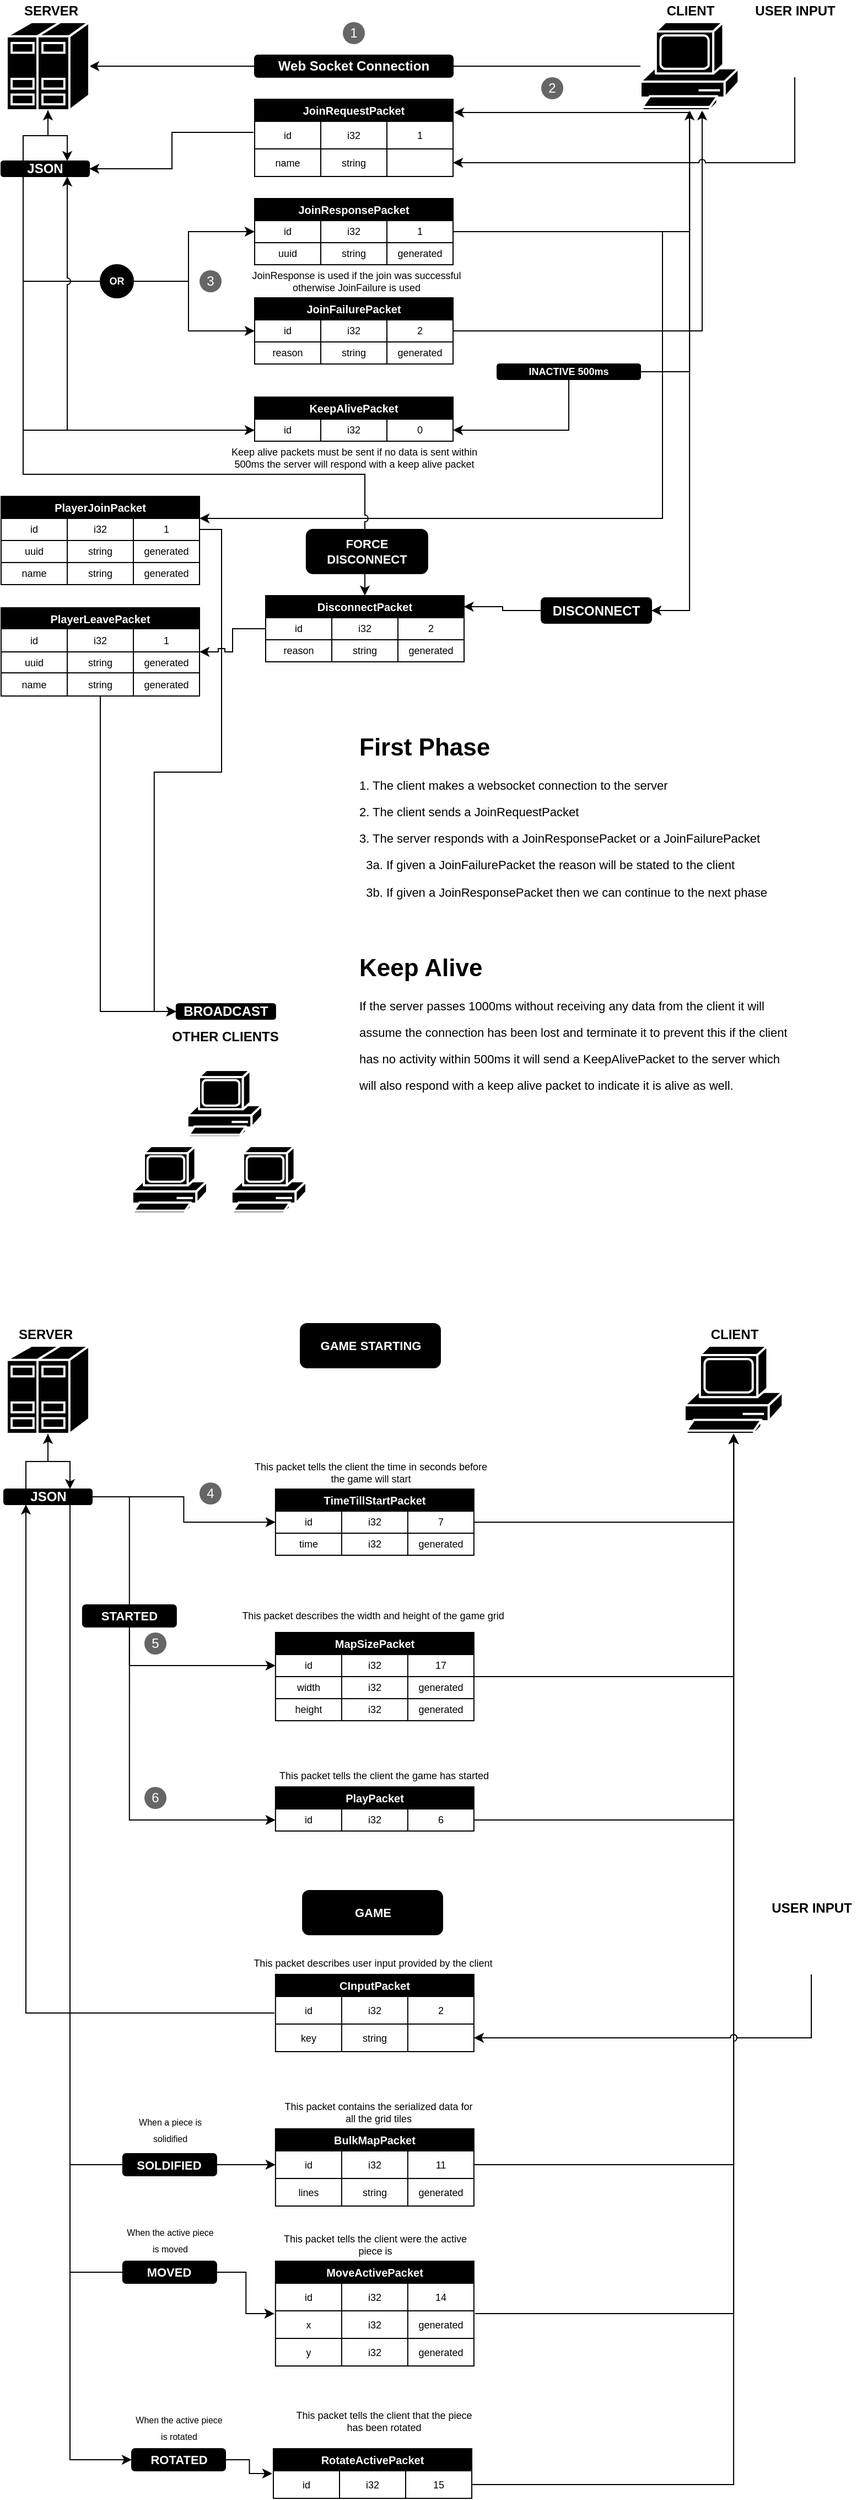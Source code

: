 <mxfile version="14.6.12" type="device"><diagram name="Page-1" id="c37626ed-c26b-45fb-9056-f9ebc6bb27b6"><mxGraphModel dx="1360" dy="834" grid="1" gridSize="10" guides="1" tooltips="1" connect="1" arrows="1" fold="1" page="1" pageScale="1" pageWidth="827" pageHeight="1169" background="#ffffff" math="0" shadow="0"><root><mxCell id="0"/><mxCell id="1" parent="0"/><mxCell id="kyFPZvpopT-uFHPUow28-145" style="edgeStyle=orthogonalEdgeStyle;rounded=0;jumpStyle=arc;orthogonalLoop=1;jettySize=auto;html=1;endArrow=classic;endFill=1;" edge="1" parent="1" source="kyFPZvpopT-uFHPUow28-126" target="kyFPZvpopT-uFHPUow28-7"><mxGeometry relative="1" as="geometry"/></mxCell><mxCell id="gqt94MfRXLtXAEJnnsyI-253" value="" style="edgeStyle=orthogonalEdgeStyle;rounded=0;orthogonalLoop=1;jettySize=auto;html=1;exitX=0.5;exitY=1;exitDx=0;exitDy=0;exitPerimeter=0;entryX=1;entryY=0.5;entryDx=0;entryDy=0;fontSize=9;fontColor=#FFFFFF;endArrow=none;jumpStyle=arc;" parent="1" source="gqt94MfRXLtXAEJnnsyI-6" target="gqt94MfRXLtXAEJnnsyI-239" edge="1"><mxGeometry relative="1" as="geometry"><mxPoint x="664.57" y="120" as="sourcePoint"/><mxPoint x="450" y="410" as="targetPoint"/><Array as="points"><mxPoint x="665" y="357"/></Array></mxGeometry></mxCell><mxCell id="gqt94MfRXLtXAEJnnsyI-13" style="edgeStyle=orthogonalEdgeStyle;rounded=0;orthogonalLoop=1;jettySize=auto;html=1;entryX=1;entryY=0.5;entryDx=0;entryDy=0;entryPerimeter=0;startArrow=none;" parent="1" source="gqt94MfRXLtXAEJnnsyI-65" target="gqt94MfRXLtXAEJnnsyI-3" edge="1"><mxGeometry relative="1" as="geometry"/></mxCell><mxCell id="gqt94MfRXLtXAEJnnsyI-170" style="edgeStyle=orthogonalEdgeStyle;rounded=0;orthogonalLoop=1;jettySize=auto;html=1;fontSize=9;fontColor=#FFFFFF;" parent="1" source="gqt94MfRXLtXAEJnnsyI-6" edge="1"><mxGeometry relative="1" as="geometry"><mxPoint x="451" y="122" as="targetPoint"/><Array as="points"><mxPoint x="665" y="122"/></Array></mxGeometry></mxCell><mxCell id="gqt94MfRXLtXAEJnnsyI-252" style="edgeStyle=orthogonalEdgeStyle;rounded=0;orthogonalLoop=1;jettySize=auto;html=1;exitX=0.5;exitY=1;exitDx=0;exitDy=0;exitPerimeter=0;entryX=1;entryY=0.5;entryDx=0;entryDy=0;fontSize=9;fontColor=#FFFFFF;startArrow=none;" parent="1" source="gqt94MfRXLtXAEJnnsyI-239" target="gqt94MfRXLtXAEJnnsyI-229" edge="1"><mxGeometry relative="1" as="geometry"/></mxCell><mxCell id="gqt94MfRXLtXAEJnnsyI-284" style="edgeStyle=orthogonalEdgeStyle;rounded=0;jumpStyle=sharp;orthogonalLoop=1;jettySize=auto;html=1;entryX=1;entryY=0.5;entryDx=0;entryDy=0;shadow=0;fontSize=9;fontColor=#FFFFFF;strokeColor=#000000;" parent="1" source="gqt94MfRXLtXAEJnnsyI-6" target="gqt94MfRXLtXAEJnnsyI-283" edge="1"><mxGeometry relative="1" as="geometry"/></mxCell><mxCell id="gqt94MfRXLtXAEJnnsyI-15" value="1" style="ellipse;whiteSpace=wrap;html=1;aspect=fixed;strokeColor=none;fontColor=#FFFFFF;fillColor=#666666;" parent="1" vertex="1"><mxGeometry x="350" y="40" width="20" height="20" as="geometry"/></mxCell><mxCell id="gqt94MfRXLtXAEJnnsyI-65" value="&amp;nbsp;Web Socket Connection&amp;nbsp;" style="rounded=1;whiteSpace=wrap;html=1;fontColor=#FFFFFF;fillColor=#000000;gradientColor=none;fontStyle=1" parent="1" vertex="1"><mxGeometry x="270" y="70" width="180" height="20" as="geometry"/></mxCell><mxCell id="gqt94MfRXLtXAEJnnsyI-66" value="" style="edgeStyle=orthogonalEdgeStyle;rounded=0;orthogonalLoop=1;jettySize=auto;html=1;entryX=1;entryY=0.5;entryDx=0;entryDy=0;entryPerimeter=0;endArrow=none;" parent="1" source="gqt94MfRXLtXAEJnnsyI-6" target="gqt94MfRXLtXAEJnnsyI-65" edge="1"><mxGeometry relative="1" as="geometry"><mxPoint x="680" y="80" as="sourcePoint"/><mxPoint x="115" y="80" as="targetPoint"/></mxGeometry></mxCell><mxCell id="gqt94MfRXLtXAEJnnsyI-161" style="edgeStyle=orthogonalEdgeStyle;rounded=0;orthogonalLoop=1;jettySize=auto;html=1;exitX=0.25;exitY=1;exitDx=0;exitDy=0;entryX=0;entryY=0.5;entryDx=0;entryDy=0;fontSize=9;fontColor=#FFFFFF;shadow=0;endArrow=none;endFill=0;" parent="1" source="gqt94MfRXLtXAEJnnsyI-70" target="gqt94MfRXLtXAEJnnsyI-159" edge="1"><mxGeometry relative="1" as="geometry"/></mxCell><mxCell id="gqt94MfRXLtXAEJnnsyI-254" style="edgeStyle=orthogonalEdgeStyle;rounded=0;orthogonalLoop=1;jettySize=auto;html=1;exitX=0.25;exitY=1;exitDx=0;exitDy=0;entryX=0;entryY=0.5;entryDx=0;entryDy=0;fontSize=9;fontColor=#FFFFFF;" parent="1" source="gqt94MfRXLtXAEJnnsyI-70" target="gqt94MfRXLtXAEJnnsyI-229" edge="1"><mxGeometry relative="1" as="geometry"/></mxCell><mxCell id="kyFPZvpopT-uFHPUow28-20" style="edgeStyle=orthogonalEdgeStyle;rounded=0;orthogonalLoop=1;jettySize=auto;html=1;exitX=0.25;exitY=0;exitDx=0;exitDy=0;" edge="1" parent="1" source="gqt94MfRXLtXAEJnnsyI-70" target="gqt94MfRXLtXAEJnnsyI-3"><mxGeometry relative="1" as="geometry"/></mxCell><mxCell id="gqt94MfRXLtXAEJnnsyI-70" value="&lt;b&gt;JSON&lt;/b&gt;" style="rounded=1;whiteSpace=wrap;html=1;fontColor=#FFFFFF;fillColor=#000000;gradientColor=none;" parent="1" vertex="1"><mxGeometry x="40" y="166" width="80" height="14" as="geometry"/></mxCell><mxCell id="gqt94MfRXLtXAEJnnsyI-117" style="edgeStyle=orthogonalEdgeStyle;rounded=0;orthogonalLoop=1;jettySize=auto;html=1;fontColor=#FFFFFF;entryX=1;entryY=0.5;entryDx=0;entryDy=0;" parent="1" source="gqt94MfRXLtXAEJnnsyI-97" edge="1" target="gqt94MfRXLtXAEJnnsyI-70"><mxGeometry relative="1" as="geometry"><mxPoint x="120" y="164" as="targetPoint"/><Array as="points"><mxPoint x="195" y="140"/><mxPoint x="195" y="173"/></Array></mxGeometry></mxCell><mxCell id="gqt94MfRXLtXAEJnnsyI-97" value="JoinRequestPacket" style="shape=table;html=1;whiteSpace=wrap;startSize=20;container=1;collapsible=0;childLayout=tableLayout;fontStyle=1;align=center;rounded=0;shadow=0;sketch=0;fontColor=#FFFFFF;fillColor=#000000;gradientColor=none;fontSize=10;swimlaneFillColor=none;perimeterSpacing=1;" parent="1" vertex="1"><mxGeometry x="270" y="110" width="180" height="70" as="geometry"/></mxCell><mxCell id="gqt94MfRXLtXAEJnnsyI-102" value="" style="shape=partialRectangle;html=1;whiteSpace=wrap;collapsible=0;dropTarget=0;pointerEvents=0;fillColor=none;top=0;left=0;bottom=0;right=0;points=[[0,0.5],[1,0.5]];portConstraint=eastwest;" parent="gqt94MfRXLtXAEJnnsyI-97" vertex="1"><mxGeometry y="20" width="180" height="25" as="geometry"/></mxCell><mxCell id="gqt94MfRXLtXAEJnnsyI-103" value="id" style="shape=partialRectangle;html=1;whiteSpace=wrap;connectable=0;fillColor=none;top=0;left=0;bottom=0;right=0;overflow=hidden;fontSize=9;" parent="gqt94MfRXLtXAEJnnsyI-102" vertex="1"><mxGeometry width="60" height="25" as="geometry"/></mxCell><mxCell id="gqt94MfRXLtXAEJnnsyI-104" value="i32" style="shape=partialRectangle;html=1;whiteSpace=wrap;connectable=0;fillColor=none;top=0;left=0;bottom=0;right=0;overflow=hidden;fontSize=9;" parent="gqt94MfRXLtXAEJnnsyI-102" vertex="1"><mxGeometry x="60" width="60" height="25" as="geometry"/></mxCell><mxCell id="gqt94MfRXLtXAEJnnsyI-105" value="1" style="shape=partialRectangle;html=1;whiteSpace=wrap;connectable=0;fillColor=none;top=0;left=0;bottom=0;right=0;overflow=hidden;fontSize=9;" parent="gqt94MfRXLtXAEJnnsyI-102" vertex="1"><mxGeometry x="120" width="60" height="25" as="geometry"/></mxCell><mxCell id="gqt94MfRXLtXAEJnnsyI-106" value="" style="shape=partialRectangle;html=1;whiteSpace=wrap;collapsible=0;dropTarget=0;pointerEvents=0;fillColor=none;top=0;left=0;bottom=0;right=0;points=[[0,0.5],[1,0.5]];portConstraint=eastwest;" parent="gqt94MfRXLtXAEJnnsyI-97" vertex="1"><mxGeometry y="45" width="180" height="25" as="geometry"/></mxCell><mxCell id="gqt94MfRXLtXAEJnnsyI-107" value="name" style="shape=partialRectangle;html=1;whiteSpace=wrap;connectable=0;fillColor=none;top=0;left=0;bottom=0;right=0;overflow=hidden;fontSize=9;" parent="gqt94MfRXLtXAEJnnsyI-106" vertex="1"><mxGeometry width="60" height="25" as="geometry"/></mxCell><mxCell id="gqt94MfRXLtXAEJnnsyI-108" value="string" style="shape=partialRectangle;html=1;whiteSpace=wrap;connectable=0;fillColor=none;top=0;left=0;bottom=0;right=0;overflow=hidden;fontSize=9;" parent="gqt94MfRXLtXAEJnnsyI-106" vertex="1"><mxGeometry x="60" width="60" height="25" as="geometry"/></mxCell><mxCell id="gqt94MfRXLtXAEJnnsyI-109" value="" style="shape=partialRectangle;html=1;whiteSpace=wrap;connectable=0;fillColor=none;top=0;left=0;bottom=0;right=0;overflow=hidden;fontSize=9;" parent="gqt94MfRXLtXAEJnnsyI-106" vertex="1"><mxGeometry x="120" width="60" height="25" as="geometry"/></mxCell><mxCell id="gqt94MfRXLtXAEJnnsyI-128" value="JoinResponsePacket" style="shape=table;html=1;whiteSpace=wrap;startSize=20;container=1;collapsible=0;childLayout=tableLayout;fontStyle=1;align=center;rounded=0;shadow=0;sketch=0;fontColor=#FFFFFF;fillColor=#000000;gradientColor=none;fontSize=10;" parent="1" vertex="1"><mxGeometry x="270" y="200" width="180" height="60" as="geometry"/></mxCell><mxCell id="gqt94MfRXLtXAEJnnsyI-129" value="" style="shape=partialRectangle;html=1;whiteSpace=wrap;collapsible=0;dropTarget=0;pointerEvents=0;fillColor=none;top=0;left=0;bottom=0;right=0;points=[[0,0.5],[1,0.5]];portConstraint=eastwest;" parent="gqt94MfRXLtXAEJnnsyI-128" vertex="1"><mxGeometry y="20" width="180" height="20" as="geometry"/></mxCell><mxCell id="gqt94MfRXLtXAEJnnsyI-130" value="id" style="shape=partialRectangle;html=1;whiteSpace=wrap;connectable=0;fillColor=none;top=0;left=0;bottom=0;right=0;overflow=hidden;fontSize=9;" parent="gqt94MfRXLtXAEJnnsyI-129" vertex="1"><mxGeometry width="60" height="20" as="geometry"/></mxCell><mxCell id="gqt94MfRXLtXAEJnnsyI-131" value="i32" style="shape=partialRectangle;html=1;whiteSpace=wrap;connectable=0;fillColor=none;top=0;left=0;bottom=0;right=0;overflow=hidden;fontSize=9;" parent="gqt94MfRXLtXAEJnnsyI-129" vertex="1"><mxGeometry x="60" width="60" height="20" as="geometry"/></mxCell><mxCell id="gqt94MfRXLtXAEJnnsyI-132" value="1" style="shape=partialRectangle;html=1;whiteSpace=wrap;connectable=0;fillColor=none;top=0;left=0;bottom=0;right=0;overflow=hidden;fontSize=9;" parent="gqt94MfRXLtXAEJnnsyI-129" vertex="1"><mxGeometry x="120" width="60" height="20" as="geometry"/></mxCell><mxCell id="gqt94MfRXLtXAEJnnsyI-133" value="" style="shape=partialRectangle;html=1;whiteSpace=wrap;collapsible=0;dropTarget=0;pointerEvents=0;fillColor=none;top=0;left=0;bottom=0;right=0;points=[[0,0.5],[1,0.5]];portConstraint=eastwest;" parent="gqt94MfRXLtXAEJnnsyI-128" vertex="1"><mxGeometry y="40" width="180" height="20" as="geometry"/></mxCell><mxCell id="gqt94MfRXLtXAEJnnsyI-134" value="uuid" style="shape=partialRectangle;html=1;whiteSpace=wrap;connectable=0;fillColor=none;top=0;left=0;bottom=0;right=0;overflow=hidden;fontSize=9;" parent="gqt94MfRXLtXAEJnnsyI-133" vertex="1"><mxGeometry width="60" height="20" as="geometry"/></mxCell><mxCell id="gqt94MfRXLtXAEJnnsyI-135" value="string" style="shape=partialRectangle;html=1;whiteSpace=wrap;connectable=0;fillColor=none;top=0;left=0;bottom=0;right=0;overflow=hidden;fontSize=9;" parent="gqt94MfRXLtXAEJnnsyI-133" vertex="1"><mxGeometry x="60" width="60" height="20" as="geometry"/></mxCell><mxCell id="gqt94MfRXLtXAEJnnsyI-136" value="&lt;font style=&quot;font-size: 9px&quot;&gt;generated&lt;/font&gt;" style="shape=partialRectangle;html=1;whiteSpace=wrap;connectable=0;fillColor=none;top=0;left=0;bottom=0;right=0;overflow=hidden;fontSize=9;" parent="gqt94MfRXLtXAEJnnsyI-133" vertex="1"><mxGeometry x="120" width="60" height="20" as="geometry"/></mxCell><mxCell id="gqt94MfRXLtXAEJnnsyI-146" value="JoinFailurePacket" style="shape=table;html=1;whiteSpace=wrap;startSize=20;container=1;collapsible=0;childLayout=tableLayout;fontStyle=1;align=center;rounded=0;shadow=0;sketch=0;fontColor=#FFFFFF;fillColor=#000000;gradientColor=none;fontSize=10;" parent="1" vertex="1"><mxGeometry x="270" y="290" width="180" height="60" as="geometry"/></mxCell><mxCell id="gqt94MfRXLtXAEJnnsyI-147" value="" style="shape=partialRectangle;html=1;whiteSpace=wrap;collapsible=0;dropTarget=0;pointerEvents=0;fillColor=none;top=0;left=0;bottom=0;right=0;points=[[0,0.5],[1,0.5]];portConstraint=eastwest;" parent="gqt94MfRXLtXAEJnnsyI-146" vertex="1"><mxGeometry y="20" width="180" height="20" as="geometry"/></mxCell><mxCell id="gqt94MfRXLtXAEJnnsyI-148" value="id" style="shape=partialRectangle;html=1;whiteSpace=wrap;connectable=0;fillColor=none;top=0;left=0;bottom=0;right=0;overflow=hidden;fontSize=9;" parent="gqt94MfRXLtXAEJnnsyI-147" vertex="1"><mxGeometry width="60" height="20" as="geometry"/></mxCell><mxCell id="gqt94MfRXLtXAEJnnsyI-149" value="i32" style="shape=partialRectangle;html=1;whiteSpace=wrap;connectable=0;fillColor=none;top=0;left=0;bottom=0;right=0;overflow=hidden;fontSize=9;" parent="gqt94MfRXLtXAEJnnsyI-147" vertex="1"><mxGeometry x="60" width="60" height="20" as="geometry"/></mxCell><mxCell id="gqt94MfRXLtXAEJnnsyI-150" value="2" style="shape=partialRectangle;html=1;whiteSpace=wrap;connectable=0;fillColor=none;top=0;left=0;bottom=0;right=0;overflow=hidden;fontSize=9;" parent="gqt94MfRXLtXAEJnnsyI-147" vertex="1"><mxGeometry x="120" width="60" height="20" as="geometry"/></mxCell><mxCell id="gqt94MfRXLtXAEJnnsyI-151" value="" style="shape=partialRectangle;html=1;whiteSpace=wrap;collapsible=0;dropTarget=0;pointerEvents=0;fillColor=none;top=0;left=0;bottom=0;right=0;points=[[0,0.5],[1,0.5]];portConstraint=eastwest;" parent="gqt94MfRXLtXAEJnnsyI-146" vertex="1"><mxGeometry y="40" width="180" height="20" as="geometry"/></mxCell><mxCell id="gqt94MfRXLtXAEJnnsyI-152" value="reason" style="shape=partialRectangle;html=1;whiteSpace=wrap;connectable=0;fillColor=none;top=0;left=0;bottom=0;right=0;overflow=hidden;fontSize=9;" parent="gqt94MfRXLtXAEJnnsyI-151" vertex="1"><mxGeometry width="60" height="20" as="geometry"/></mxCell><mxCell id="gqt94MfRXLtXAEJnnsyI-153" value="string" style="shape=partialRectangle;html=1;whiteSpace=wrap;connectable=0;fillColor=none;top=0;left=0;bottom=0;right=0;overflow=hidden;fontSize=9;" parent="gqt94MfRXLtXAEJnnsyI-151" vertex="1"><mxGeometry x="60" width="60" height="20" as="geometry"/></mxCell><mxCell id="gqt94MfRXLtXAEJnnsyI-154" value="&lt;font style=&quot;font-size: 9px&quot;&gt;generated&lt;br&gt;&lt;/font&gt;" style="shape=partialRectangle;html=1;whiteSpace=wrap;connectable=0;fillColor=none;top=0;left=0;bottom=0;right=0;overflow=hidden;fontSize=9;" parent="gqt94MfRXLtXAEJnnsyI-151" vertex="1"><mxGeometry x="120" width="60" height="20" as="geometry"/></mxCell><mxCell id="gqt94MfRXLtXAEJnnsyI-162" style="edgeStyle=orthogonalEdgeStyle;rounded=0;orthogonalLoop=1;jettySize=auto;html=1;fontSize=9;fontColor=#FFFFFF;" parent="1" source="gqt94MfRXLtXAEJnnsyI-159" target="gqt94MfRXLtXAEJnnsyI-128" edge="1"><mxGeometry relative="1" as="geometry"><Array as="points"><mxPoint x="210" y="275"/><mxPoint x="210" y="230"/></Array></mxGeometry></mxCell><mxCell id="gqt94MfRXLtXAEJnnsyI-163" style="edgeStyle=orthogonalEdgeStyle;rounded=0;orthogonalLoop=1;jettySize=auto;html=1;entryX=0;entryY=0.5;entryDx=0;entryDy=0;fontSize=9;fontColor=#FFFFFF;" parent="1" source="gqt94MfRXLtXAEJnnsyI-159" target="gqt94MfRXLtXAEJnnsyI-147" edge="1"><mxGeometry relative="1" as="geometry"><Array as="points"><mxPoint x="210" y="275"/><mxPoint x="210" y="320"/></Array></mxGeometry></mxCell><mxCell id="gqt94MfRXLtXAEJnnsyI-159" value="&lt;b&gt;OR&lt;/b&gt;" style="ellipse;whiteSpace=wrap;html=1;aspect=fixed;rounded=0;shadow=0;sketch=0;fontSize=9;fontColor=#FFFFFF;fillColor=#000000;gradientColor=none;" parent="1" vertex="1"><mxGeometry x="130" y="260" width="30" height="30" as="geometry"/></mxCell><mxCell id="gqt94MfRXLtXAEJnnsyI-165" style="edgeStyle=orthogonalEdgeStyle;rounded=0;orthogonalLoop=1;jettySize=auto;html=1;fontSize=9;fontColor=#FFFFFF;jumpStyle=arc;" parent="1" source="gqt94MfRXLtXAEJnnsyI-147" target="gqt94MfRXLtXAEJnnsyI-6" edge="1"><mxGeometry relative="1" as="geometry"><Array as="points"><mxPoint x="676" y="320"/></Array></mxGeometry></mxCell><mxCell id="gqt94MfRXLtXAEJnnsyI-168" value="2" style="ellipse;whiteSpace=wrap;html=1;aspect=fixed;strokeColor=none;fontColor=#FFFFFF;fillColor=#666666;" parent="1" vertex="1"><mxGeometry x="530" y="90" width="20" height="20" as="geometry"/></mxCell><mxCell id="gqt94MfRXLtXAEJnnsyI-169" value="3" style="ellipse;whiteSpace=wrap;html=1;aspect=fixed;strokeColor=none;fontColor=#FFFFFF;fillColor=#666666;" parent="1" vertex="1"><mxGeometry x="220" y="265" width="20" height="20" as="geometry"/></mxCell><mxCell id="gqt94MfRXLtXAEJnnsyI-228" value="KeepAlivePacket" style="shape=table;html=1;whiteSpace=wrap;startSize=20;container=1;collapsible=0;childLayout=tableLayout;fontStyle=1;align=center;rounded=0;shadow=0;sketch=0;fontColor=#FFFFFF;fillColor=#000000;gradientColor=none;fontSize=10;" parent="1" vertex="1"><mxGeometry x="270" y="380" width="180" height="40" as="geometry"/></mxCell><mxCell id="gqt94MfRXLtXAEJnnsyI-229" value="" style="shape=partialRectangle;html=1;whiteSpace=wrap;collapsible=0;dropTarget=0;pointerEvents=0;fillColor=none;top=0;left=0;bottom=0;right=0;points=[[0,0.5],[1,0.5]];portConstraint=eastwest;" parent="gqt94MfRXLtXAEJnnsyI-228" vertex="1"><mxGeometry y="20" width="180" height="20" as="geometry"/></mxCell><mxCell id="gqt94MfRXLtXAEJnnsyI-230" value="id" style="shape=partialRectangle;html=1;whiteSpace=wrap;connectable=0;fillColor=none;top=0;left=0;bottom=0;right=0;overflow=hidden;fontSize=9;" parent="gqt94MfRXLtXAEJnnsyI-229" vertex="1"><mxGeometry width="60" height="20" as="geometry"/></mxCell><mxCell id="gqt94MfRXLtXAEJnnsyI-231" value="i32" style="shape=partialRectangle;html=1;whiteSpace=wrap;connectable=0;fillColor=none;top=0;left=0;bottom=0;right=0;overflow=hidden;fontSize=9;" parent="gqt94MfRXLtXAEJnnsyI-229" vertex="1"><mxGeometry x="60" width="60" height="20" as="geometry"/></mxCell><mxCell id="gqt94MfRXLtXAEJnnsyI-232" value="0" style="shape=partialRectangle;html=1;whiteSpace=wrap;connectable=0;fillColor=none;top=0;left=0;bottom=0;right=0;overflow=hidden;fontSize=9;" parent="gqt94MfRXLtXAEJnnsyI-229" vertex="1"><mxGeometry x="120" width="60" height="20" as="geometry"/></mxCell><mxCell id="gqt94MfRXLtXAEJnnsyI-247" style="edgeStyle=orthogonalEdgeStyle;rounded=0;orthogonalLoop=1;jettySize=auto;html=1;entryX=0.75;entryY=1;entryDx=0;entryDy=0;fontSize=9;fontColor=#FFFFFF;jumpStyle=arc;" parent="1" source="gqt94MfRXLtXAEJnnsyI-229" target="gqt94MfRXLtXAEJnnsyI-70" edge="1"><mxGeometry relative="1" as="geometry"/></mxCell><mxCell id="gqt94MfRXLtXAEJnnsyI-239" value="&lt;b style=&quot;font-size: 9px;&quot;&gt;INACTIVE 500ms&lt;/b&gt;" style="rounded=1;whiteSpace=wrap;html=1;fontColor=#FFFFFF;fillColor=#000000;gradientColor=none;fontSize=9;" parent="1" vertex="1"><mxGeometry x="490" y="350" width="130" height="14" as="geometry"/></mxCell><mxCell id="gqt94MfRXLtXAEJnnsyI-255" value="&lt;font color=&quot;#000000&quot;&gt;Keep alive packets must be sent if no data is sent within&lt;br&gt;500ms the server will respond with a keep alive packet&lt;br&gt;&lt;/font&gt;" style="text;html=1;align=center;verticalAlign=middle;resizable=0;points=[];autosize=1;strokeColor=none;fontSize=9;fontColor=#FFFFFF;" parent="1" vertex="1"><mxGeometry x="240" y="420" width="240" height="30" as="geometry"/></mxCell><mxCell id="gqt94MfRXLtXAEJnnsyI-256" value="&lt;font color=&quot;#000000&quot;&gt;JoinResponse is used if the join was successful&lt;br&gt;&amp;nbsp;otherwise JoinFailure is used&amp;nbsp;&lt;br&gt;&lt;/font&gt;" style="text;html=1;align=center;verticalAlign=middle;resizable=0;points=[];autosize=1;strokeColor=none;fontSize=9;fontColor=#FFFFFF;" parent="1" vertex="1"><mxGeometry x="262" y="262" width="200" height="26" as="geometry"/></mxCell><mxCell id="gqt94MfRXLtXAEJnnsyI-227" style="edgeStyle=orthogonalEdgeStyle;rounded=0;orthogonalLoop=1;jettySize=auto;html=1;fontSize=9;fontColor=#FFFFFF;jumpStyle=arc;" parent="1" source="gqt94MfRXLtXAEJnnsyI-225" target="gqt94MfRXLtXAEJnnsyI-106" edge="1"><mxGeometry relative="1" as="geometry"/></mxCell><mxCell id="gqt94MfRXLtXAEJnnsyI-164" style="edgeStyle=orthogonalEdgeStyle;rounded=0;orthogonalLoop=1;jettySize=auto;html=1;fontSize=9;fontColor=#FFFFFF;jumpStyle=none;" parent="1" source="gqt94MfRXLtXAEJnnsyI-129" target="gqt94MfRXLtXAEJnnsyI-6" edge="1"><mxGeometry relative="1" as="geometry"/></mxCell><mxCell id="gqt94MfRXLtXAEJnnsyI-257" value="" style="shape=image;html=1;verticalAlign=top;verticalLabelPosition=bottom;labelBackgroundColor=#ffffff;imageAspect=0;aspect=fixed;image=https://cdn0.iconfinder.com/data/icons/zondicons/20/keyboard-128.png;rounded=0;shadow=0;sketch=0;fontSize=9;fontColor=#FFFFFF;fillColor=#000000;gradientColor=#ffffff;comic=0;fixDash=0;perimeterSpacing=0;" parent="1" vertex="1"><mxGeometry x="414" y="160" width="12.93" height="12.93" as="geometry"/></mxCell><mxCell id="gqt94MfRXLtXAEJnnsyI-260" value="&lt;b&gt;BROADCAST&lt;/b&gt;" style="rounded=1;whiteSpace=wrap;html=1;fontColor=#FFFFFF;fillColor=#000000;gradientColor=none;" parent="1" vertex="1"><mxGeometry x="198.93" y="930" width="90" height="14" as="geometry"/></mxCell><mxCell id="gqt94MfRXLtXAEJnnsyI-262" value="PlayerJoinPacket" style="shape=table;html=1;whiteSpace=wrap;startSize=20;container=1;collapsible=0;childLayout=tableLayout;fontStyle=1;align=center;rounded=0;shadow=0;sketch=0;fontColor=#FFFFFF;fillColor=#000000;gradientColor=none;fontSize=10;" parent="1" vertex="1"><mxGeometry x="40" y="470" width="180" height="80" as="geometry"/></mxCell><mxCell id="gqt94MfRXLtXAEJnnsyI-263" value="" style="shape=partialRectangle;html=1;whiteSpace=wrap;collapsible=0;dropTarget=0;pointerEvents=0;fillColor=none;top=0;left=0;bottom=0;right=0;points=[[0,0.5],[1,0.5]];portConstraint=eastwest;" parent="gqt94MfRXLtXAEJnnsyI-262" vertex="1"><mxGeometry y="20" width="180" height="20" as="geometry"/></mxCell><mxCell id="gqt94MfRXLtXAEJnnsyI-264" value="id" style="shape=partialRectangle;html=1;whiteSpace=wrap;connectable=0;fillColor=none;top=0;left=0;bottom=0;right=0;overflow=hidden;fontSize=9;" parent="gqt94MfRXLtXAEJnnsyI-263" vertex="1"><mxGeometry width="60" height="20" as="geometry"/></mxCell><mxCell id="gqt94MfRXLtXAEJnnsyI-265" value="i32" style="shape=partialRectangle;html=1;whiteSpace=wrap;connectable=0;fillColor=none;top=0;left=0;bottom=0;right=0;overflow=hidden;fontSize=9;" parent="gqt94MfRXLtXAEJnnsyI-263" vertex="1"><mxGeometry x="60" width="60" height="20" as="geometry"/></mxCell><mxCell id="gqt94MfRXLtXAEJnnsyI-266" value="1" style="shape=partialRectangle;html=1;whiteSpace=wrap;connectable=0;fillColor=none;top=0;left=0;bottom=0;right=0;overflow=hidden;fontSize=9;" parent="gqt94MfRXLtXAEJnnsyI-263" vertex="1"><mxGeometry x="120" width="60" height="20" as="geometry"/></mxCell><mxCell id="gqt94MfRXLtXAEJnnsyI-267" value="" style="shape=partialRectangle;html=1;whiteSpace=wrap;collapsible=0;dropTarget=0;pointerEvents=0;fillColor=none;top=0;left=0;bottom=0;right=0;points=[[0,0.5],[1,0.5]];portConstraint=eastwest;" parent="gqt94MfRXLtXAEJnnsyI-262" vertex="1"><mxGeometry y="40" width="180" height="20" as="geometry"/></mxCell><mxCell id="gqt94MfRXLtXAEJnnsyI-268" value="uuid" style="shape=partialRectangle;html=1;whiteSpace=wrap;connectable=0;fillColor=none;top=0;left=0;bottom=0;right=0;overflow=hidden;fontSize=9;" parent="gqt94MfRXLtXAEJnnsyI-267" vertex="1"><mxGeometry width="60" height="20" as="geometry"/></mxCell><mxCell id="gqt94MfRXLtXAEJnnsyI-269" value="string" style="shape=partialRectangle;html=1;whiteSpace=wrap;connectable=0;fillColor=none;top=0;left=0;bottom=0;right=0;overflow=hidden;fontSize=9;" parent="gqt94MfRXLtXAEJnnsyI-267" vertex="1"><mxGeometry x="60" width="60" height="20" as="geometry"/></mxCell><mxCell id="gqt94MfRXLtXAEJnnsyI-270" value="&lt;font style=&quot;font-size: 9px&quot;&gt;generated&lt;/font&gt;" style="shape=partialRectangle;html=1;whiteSpace=wrap;connectable=0;fillColor=none;top=0;left=0;bottom=0;right=0;overflow=hidden;fontSize=9;" parent="gqt94MfRXLtXAEJnnsyI-267" vertex="1"><mxGeometry x="120" width="60" height="20" as="geometry"/></mxCell><mxCell id="gqt94MfRXLtXAEJnnsyI-277" value="" style="shape=partialRectangle;html=1;whiteSpace=wrap;collapsible=0;dropTarget=0;pointerEvents=0;fillColor=none;top=0;left=0;bottom=0;right=0;points=[[0,0.5],[1,0.5]];portConstraint=eastwest;" parent="gqt94MfRXLtXAEJnnsyI-262" vertex="1"><mxGeometry y="60" width="180" height="20" as="geometry"/></mxCell><mxCell id="gqt94MfRXLtXAEJnnsyI-278" value="name" style="shape=partialRectangle;html=1;whiteSpace=wrap;connectable=0;fillColor=none;top=0;left=0;bottom=0;right=0;overflow=hidden;fontSize=9;" parent="gqt94MfRXLtXAEJnnsyI-277" vertex="1"><mxGeometry width="60" height="20" as="geometry"/></mxCell><mxCell id="gqt94MfRXLtXAEJnnsyI-279" value="string" style="shape=partialRectangle;html=1;whiteSpace=wrap;connectable=0;fillColor=none;top=0;left=0;bottom=0;right=0;overflow=hidden;fontSize=9;" parent="gqt94MfRXLtXAEJnnsyI-277" vertex="1"><mxGeometry x="60" width="60" height="20" as="geometry"/></mxCell><mxCell id="gqt94MfRXLtXAEJnnsyI-280" value="&lt;font style=&quot;font-size: 9px&quot;&gt;generated&lt;/font&gt;" style="shape=partialRectangle;html=1;whiteSpace=wrap;connectable=0;fillColor=none;top=0;left=0;bottom=0;right=0;overflow=hidden;fontSize=9;" parent="gqt94MfRXLtXAEJnnsyI-277" vertex="1"><mxGeometry x="120" width="60" height="20" as="geometry"/></mxCell><mxCell id="gqt94MfRXLtXAEJnnsyI-272" style="edgeStyle=orthogonalEdgeStyle;rounded=0;jumpStyle=none;orthogonalLoop=1;jettySize=auto;html=1;exitX=1;exitY=0.5;exitDx=0;exitDy=0;entryX=1;entryY=0.25;entryDx=0;entryDy=0;shadow=0;fontSize=9;fontColor=#FFFFFF;strokeColor=#000000;" parent="1" source="gqt94MfRXLtXAEJnnsyI-129" target="gqt94MfRXLtXAEJnnsyI-262" edge="1"><mxGeometry relative="1" as="geometry"><Array as="points"><mxPoint x="640" y="230"/><mxPoint x="640" y="490"/></Array></mxGeometry></mxCell><mxCell id="gqt94MfRXLtXAEJnnsyI-281" style="edgeStyle=orthogonalEdgeStyle;rounded=0;jumpStyle=sharp;orthogonalLoop=1;jettySize=auto;html=1;entryX=0;entryY=0.5;entryDx=0;entryDy=0;shadow=0;fontSize=9;fontColor=#FFFFFF;strokeColor=#000000;" parent="1" source="gqt94MfRXLtXAEJnnsyI-263" target="gqt94MfRXLtXAEJnnsyI-260" edge="1"><mxGeometry relative="1" as="geometry"/></mxCell><mxCell id="gqt94MfRXLtXAEJnnsyI-295" style="edgeStyle=orthogonalEdgeStyle;rounded=0;jumpStyle=sharp;orthogonalLoop=1;jettySize=auto;html=1;entryX=0.998;entryY=0.172;entryDx=0;entryDy=0;shadow=0;fontSize=9;fontColor=#FFFFFF;strokeColor=#000000;entryPerimeter=0;" parent="1" source="gqt94MfRXLtXAEJnnsyI-283" target="gqt94MfRXLtXAEJnnsyI-285" edge="1"><mxGeometry relative="1" as="geometry"><Array as="points"><mxPoint x="495" y="574"/><mxPoint x="495" y="570"/><mxPoint x="460" y="570"/></Array></mxGeometry></mxCell><mxCell id="gqt94MfRXLtXAEJnnsyI-283" value="&lt;b&gt;DISCONNECT&lt;/b&gt;" style="rounded=1;whiteSpace=wrap;html=1;fontColor=#FFFFFF;fillColor=#000000;gradientColor=none;" parent="1" vertex="1"><mxGeometry x="530" y="562" width="100" height="23" as="geometry"/></mxCell><mxCell id="gqt94MfRXLtXAEJnnsyI-285" value="DisconnectPacket" style="shape=table;html=1;whiteSpace=wrap;startSize=20;container=1;collapsible=0;childLayout=tableLayout;fontStyle=1;align=center;rounded=0;shadow=0;sketch=0;fontColor=#FFFFFF;fillColor=#000000;gradientColor=none;fontSize=10;" parent="1" vertex="1"><mxGeometry x="280" y="560" width="180" height="60" as="geometry"/></mxCell><mxCell id="gqt94MfRXLtXAEJnnsyI-286" value="" style="shape=partialRectangle;html=1;whiteSpace=wrap;collapsible=0;dropTarget=0;pointerEvents=0;fillColor=none;top=0;left=0;bottom=0;right=0;points=[[0,0.5],[1,0.5]];portConstraint=eastwest;" parent="gqt94MfRXLtXAEJnnsyI-285" vertex="1"><mxGeometry y="20" width="180" height="20" as="geometry"/></mxCell><mxCell id="gqt94MfRXLtXAEJnnsyI-287" value="id" style="shape=partialRectangle;html=1;whiteSpace=wrap;connectable=0;fillColor=none;top=0;left=0;bottom=0;right=0;overflow=hidden;fontSize=9;" parent="gqt94MfRXLtXAEJnnsyI-286" vertex="1"><mxGeometry width="60" height="20" as="geometry"/></mxCell><mxCell id="gqt94MfRXLtXAEJnnsyI-288" value="i32" style="shape=partialRectangle;html=1;whiteSpace=wrap;connectable=0;fillColor=none;top=0;left=0;bottom=0;right=0;overflow=hidden;fontSize=9;" parent="gqt94MfRXLtXAEJnnsyI-286" vertex="1"><mxGeometry x="60" width="60" height="20" as="geometry"/></mxCell><mxCell id="gqt94MfRXLtXAEJnnsyI-289" value="2" style="shape=partialRectangle;html=1;whiteSpace=wrap;connectable=0;fillColor=none;top=0;left=0;bottom=0;right=0;overflow=hidden;fontSize=9;" parent="gqt94MfRXLtXAEJnnsyI-286" vertex="1"><mxGeometry x="120" width="60" height="20" as="geometry"/></mxCell><mxCell id="gqt94MfRXLtXAEJnnsyI-290" value="" style="shape=partialRectangle;html=1;whiteSpace=wrap;collapsible=0;dropTarget=0;pointerEvents=0;fillColor=none;top=0;left=0;bottom=0;right=0;points=[[0,0.5],[1,0.5]];portConstraint=eastwest;" parent="gqt94MfRXLtXAEJnnsyI-285" vertex="1"><mxGeometry y="40" width="180" height="20" as="geometry"/></mxCell><mxCell id="gqt94MfRXLtXAEJnnsyI-291" value="reason" style="shape=partialRectangle;html=1;whiteSpace=wrap;connectable=0;fillColor=none;top=0;left=0;bottom=0;right=0;overflow=hidden;fontSize=9;" parent="gqt94MfRXLtXAEJnnsyI-290" vertex="1"><mxGeometry width="60" height="20" as="geometry"/></mxCell><mxCell id="gqt94MfRXLtXAEJnnsyI-292" value="string" style="shape=partialRectangle;html=1;whiteSpace=wrap;connectable=0;fillColor=none;top=0;left=0;bottom=0;right=0;overflow=hidden;fontSize=9;" parent="gqt94MfRXLtXAEJnnsyI-290" vertex="1"><mxGeometry x="60" width="60" height="20" as="geometry"/></mxCell><mxCell id="gqt94MfRXLtXAEJnnsyI-293" value="&lt;font style=&quot;font-size: 9px&quot;&gt;generated&lt;br&gt;&lt;/font&gt;" style="shape=partialRectangle;html=1;whiteSpace=wrap;connectable=0;fillColor=none;top=0;left=0;bottom=0;right=0;overflow=hidden;fontSize=9;" parent="gqt94MfRXLtXAEJnnsyI-290" vertex="1"><mxGeometry x="120" width="60" height="20" as="geometry"/></mxCell><mxCell id="gqt94MfRXLtXAEJnnsyI-326" style="edgeStyle=orthogonalEdgeStyle;rounded=0;jumpStyle=arc;orthogonalLoop=1;jettySize=auto;html=1;entryX=0;entryY=0.5;entryDx=0;entryDy=0;shadow=0;fontSize=11;fontColor=#000000;strokeColor=#000000;" parent="1" source="gqt94MfRXLtXAEJnnsyI-296" target="gqt94MfRXLtXAEJnnsyI-260" edge="1"><mxGeometry relative="1" as="geometry"/></mxCell><mxCell id="gqt94MfRXLtXAEJnnsyI-296" value="PlayerLeavePacket" style="shape=table;html=1;whiteSpace=wrap;startSize=19;container=1;collapsible=0;childLayout=tableLayout;fontStyle=1;align=center;rounded=0;shadow=0;sketch=0;fontColor=#FFFFFF;fillColor=#000000;gradientColor=none;fontSize=10;" parent="1" vertex="1"><mxGeometry x="40" y="571" width="180" height="80" as="geometry"/></mxCell><mxCell id="gqt94MfRXLtXAEJnnsyI-297" value="" style="shape=partialRectangle;html=1;whiteSpace=wrap;collapsible=0;dropTarget=0;pointerEvents=0;fillColor=none;top=0;left=0;bottom=0;right=0;points=[[0,0.5],[1,0.5]];portConstraint=eastwest;" parent="gqt94MfRXLtXAEJnnsyI-296" vertex="1"><mxGeometry y="19" width="180" height="21" as="geometry"/></mxCell><mxCell id="gqt94MfRXLtXAEJnnsyI-298" value="id" style="shape=partialRectangle;html=1;whiteSpace=wrap;connectable=0;fillColor=none;top=0;left=0;bottom=0;right=0;overflow=hidden;fontSize=9;" parent="gqt94MfRXLtXAEJnnsyI-297" vertex="1"><mxGeometry width="60" height="21" as="geometry"/></mxCell><mxCell id="gqt94MfRXLtXAEJnnsyI-299" value="i32" style="shape=partialRectangle;html=1;whiteSpace=wrap;connectable=0;fillColor=none;top=0;left=0;bottom=0;right=0;overflow=hidden;fontSize=9;" parent="gqt94MfRXLtXAEJnnsyI-297" vertex="1"><mxGeometry x="60" width="60" height="21" as="geometry"/></mxCell><mxCell id="gqt94MfRXLtXAEJnnsyI-300" value="1" style="shape=partialRectangle;html=1;whiteSpace=wrap;connectable=0;fillColor=none;top=0;left=0;bottom=0;right=0;overflow=hidden;fontSize=9;" parent="gqt94MfRXLtXAEJnnsyI-297" vertex="1"><mxGeometry x="120" width="60" height="21" as="geometry"/></mxCell><mxCell id="gqt94MfRXLtXAEJnnsyI-301" value="" style="shape=partialRectangle;html=1;whiteSpace=wrap;collapsible=0;dropTarget=0;pointerEvents=0;fillColor=none;top=0;left=0;bottom=0;right=0;points=[[0,0.5],[1,0.5]];portConstraint=eastwest;" parent="gqt94MfRXLtXAEJnnsyI-296" vertex="1"><mxGeometry y="40" width="180" height="19" as="geometry"/></mxCell><mxCell id="gqt94MfRXLtXAEJnnsyI-302" value="uuid" style="shape=partialRectangle;html=1;whiteSpace=wrap;connectable=0;fillColor=none;top=0;left=0;bottom=0;right=0;overflow=hidden;fontSize=9;" parent="gqt94MfRXLtXAEJnnsyI-301" vertex="1"><mxGeometry width="60" height="19" as="geometry"/></mxCell><mxCell id="gqt94MfRXLtXAEJnnsyI-303" value="string" style="shape=partialRectangle;html=1;whiteSpace=wrap;connectable=0;fillColor=none;top=0;left=0;bottom=0;right=0;overflow=hidden;fontSize=9;" parent="gqt94MfRXLtXAEJnnsyI-301" vertex="1"><mxGeometry x="60" width="60" height="19" as="geometry"/></mxCell><mxCell id="gqt94MfRXLtXAEJnnsyI-304" value="&lt;font style=&quot;font-size: 9px&quot;&gt;generated&lt;/font&gt;" style="shape=partialRectangle;html=1;whiteSpace=wrap;connectable=0;fillColor=none;top=0;left=0;bottom=0;right=0;overflow=hidden;fontSize=9;" parent="gqt94MfRXLtXAEJnnsyI-301" vertex="1"><mxGeometry x="120" width="60" height="19" as="geometry"/></mxCell><mxCell id="gqt94MfRXLtXAEJnnsyI-305" value="" style="shape=partialRectangle;html=1;whiteSpace=wrap;collapsible=0;dropTarget=0;pointerEvents=0;fillColor=none;top=0;left=0;bottom=0;right=0;points=[[0,0.5],[1,0.5]];portConstraint=eastwest;" parent="gqt94MfRXLtXAEJnnsyI-296" vertex="1"><mxGeometry y="59" width="180" height="21" as="geometry"/></mxCell><mxCell id="gqt94MfRXLtXAEJnnsyI-306" value="name" style="shape=partialRectangle;html=1;whiteSpace=wrap;connectable=0;fillColor=none;top=0;left=0;bottom=0;right=0;overflow=hidden;fontSize=9;" parent="gqt94MfRXLtXAEJnnsyI-305" vertex="1"><mxGeometry width="60" height="21" as="geometry"/></mxCell><mxCell id="gqt94MfRXLtXAEJnnsyI-307" value="string" style="shape=partialRectangle;html=1;whiteSpace=wrap;connectable=0;fillColor=none;top=0;left=0;bottom=0;right=0;overflow=hidden;fontSize=9;" parent="gqt94MfRXLtXAEJnnsyI-305" vertex="1"><mxGeometry x="60" width="60" height="21" as="geometry"/></mxCell><mxCell id="gqt94MfRXLtXAEJnnsyI-308" value="&lt;font style=&quot;font-size: 9px&quot;&gt;generated&lt;/font&gt;" style="shape=partialRectangle;html=1;whiteSpace=wrap;connectable=0;fillColor=none;top=0;left=0;bottom=0;right=0;overflow=hidden;fontSize=9;" parent="gqt94MfRXLtXAEJnnsyI-305" vertex="1"><mxGeometry x="120" width="60" height="21" as="geometry"/></mxCell><mxCell id="gqt94MfRXLtXAEJnnsyI-310" style="edgeStyle=orthogonalEdgeStyle;rounded=0;jumpStyle=sharp;orthogonalLoop=1;jettySize=auto;html=1;shadow=0;fontSize=9;fontColor=#FFFFFF;strokeColor=#000000;" parent="1" source="gqt94MfRXLtXAEJnnsyI-286" target="gqt94MfRXLtXAEJnnsyI-296" edge="1"><mxGeometry relative="1" as="geometry"/></mxCell><mxCell id="gqt94MfRXLtXAEJnnsyI-315" style="edgeStyle=orthogonalEdgeStyle;rounded=0;jumpStyle=arc;orthogonalLoop=1;jettySize=auto;html=1;exitX=0.25;exitY=1;exitDx=0;exitDy=0;entryX=0.5;entryY=0;entryDx=0;entryDy=0;shadow=0;fontSize=9;fontColor=#FFFFFF;strokeColor=#000000;" parent="1" source="gqt94MfRXLtXAEJnnsyI-70" target="gqt94MfRXLtXAEJnnsyI-285" edge="1"><mxGeometry relative="1" as="geometry"><mxPoint x="364" y="510" as="targetPoint"/><Array as="points"><mxPoint x="60" y="450"/><mxPoint x="370" y="450"/></Array></mxGeometry></mxCell><mxCell id="gqt94MfRXLtXAEJnnsyI-318" value="&lt;b style=&quot;font-size: 11px;&quot;&gt;FORCE DISCONNECT&lt;/b&gt;" style="rounded=1;whiteSpace=wrap;html=1;fontColor=#FFFFFF;fillColor=#000000;gradientColor=none;fontSize=11;" parent="1" vertex="1"><mxGeometry x="316.93" y="500" width="110" height="40" as="geometry"/></mxCell><mxCell id="gqt94MfRXLtXAEJnnsyI-324" value="&lt;h1&gt;Keep Alive&lt;/h1&gt;&lt;p&gt;If the server passes 1000ms without receiving any data from the client it will&amp;nbsp;&lt;/p&gt;&lt;p&gt;assume the connection has been lost and terminate it to prevent this if the client&lt;/p&gt;&lt;p&gt;has no activity within 500ms it will send a KeepAlivePacket to the server which&amp;nbsp;&lt;/p&gt;&lt;p&gt;will also respond with a keep alive packet to indicate it is alive as well.&lt;/p&gt;" style="text;html=1;strokeColor=none;fillColor=none;spacing=5;spacingTop=-20;whiteSpace=wrap;overflow=hidden;rounded=0;shadow=0;comic=0;sketch=0;fontSize=11;fontColor=#000000;" parent="1" vertex="1"><mxGeometry x="360" y="880" width="400" height="143" as="geometry"/></mxCell><mxCell id="gqt94MfRXLtXAEJnnsyI-325" value="&lt;h1&gt;First Phase&lt;/h1&gt;&lt;p&gt;1. The client makes a websocket connection to the server&lt;/p&gt;&lt;p&gt;2. The client sends a JoinRequestPacket&lt;/p&gt;&lt;p&gt;3. The server responds with a JoinResponsePacket or a JoinFailurePacket&lt;/p&gt;&lt;p&gt;&amp;nbsp; 3a. If given a JoinFailurePacket the reason will be stated to the client&lt;/p&gt;&lt;p&gt;&amp;nbsp; 3b. If given a JoinResponsePacket then we can continue to the next phase&lt;/p&gt;" style="text;html=1;strokeColor=none;fillColor=none;spacing=5;spacingTop=-20;whiteSpace=wrap;overflow=hidden;rounded=0;shadow=0;comic=0;sketch=0;fontSize=11;fontColor=#000000;" parent="1" vertex="1"><mxGeometry x="360" y="680" width="400" height="160" as="geometry"/></mxCell><mxCell id="kyFPZvpopT-uFHPUow28-9" value="" style="group" vertex="1" connectable="0" parent="1"><mxGeometry x="660" y="1220" width="89.14" height="100" as="geometry"/></mxCell><mxCell id="kyFPZvpopT-uFHPUow28-7" value="" style="shape=mxgraph.cisco.computers_and_peripherals.pc;html=1;pointerEvents=1;dashed=0;strokeColor=#ffffff;strokeWidth=2;verticalLabelPosition=bottom;verticalAlign=top;align=center;outlineConnect=0;fillColor=#000000;" vertex="1" parent="kyFPZvpopT-uFHPUow28-9"><mxGeometry y="20" width="89.14" height="80" as="geometry"/></mxCell><mxCell id="kyFPZvpopT-uFHPUow28-8" value="CLIENT" style="text;html=1;align=center;verticalAlign=middle;resizable=0;points=[];autosize=1;strokeColor=none;fontStyle=1" vertex="1" parent="kyFPZvpopT-uFHPUow28-9"><mxGeometry x="14.57" width="60" height="20" as="geometry"/></mxCell><mxCell id="kyFPZvpopT-uFHPUow28-10" value="" style="group" vertex="1" connectable="0" parent="1"><mxGeometry x="45" y="1220" width="75" height="100" as="geometry"/></mxCell><mxCell id="kyFPZvpopT-uFHPUow28-1" value="" style="shape=mxgraph.cisco.servers.standard_host;html=1;pointerEvents=1;dashed=0;strokeColor=#ffffff;strokeWidth=2;verticalLabelPosition=bottom;verticalAlign=top;align=center;outlineConnect=0;fillColor=#000000;" vertex="1" parent="kyFPZvpopT-uFHPUow28-10"><mxGeometry y="20" width="75" height="80" as="geometry"/></mxCell><mxCell id="kyFPZvpopT-uFHPUow28-2" value="&lt;b&gt;SERVER&lt;/b&gt;" style="text;html=1;align=center;verticalAlign=middle;resizable=0;points=[];autosize=1;strokeColor=none;" vertex="1" parent="kyFPZvpopT-uFHPUow28-10"><mxGeometry x="5" width="60" height="20" as="geometry"/></mxCell><mxCell id="kyFPZvpopT-uFHPUow28-11" value="" style="group" vertex="1" connectable="0" parent="1"><mxGeometry x="158.93" y="950" width="158" height="170" as="geometry"/></mxCell><mxCell id="gqt94MfRXLtXAEJnnsyI-172" value="" style="shape=mxgraph.cisco.computers_and_peripherals.pc;html=1;pointerEvents=1;dashed=0;strokeColor=#ffffff;strokeWidth=2;verticalLabelPosition=bottom;verticalAlign=top;align=center;outlineConnect=0;rounded=0;shadow=0;sketch=0;fontSize=9;fontColor=#FFFFFF;fillColor=#000000;" parent="kyFPZvpopT-uFHPUow28-11" vertex="1"><mxGeometry y="108.97" width="68" height="61.03" as="geometry"/></mxCell><mxCell id="gqt94MfRXLtXAEJnnsyI-173" value="" style="shape=mxgraph.cisco.computers_and_peripherals.pc;html=1;pointerEvents=1;dashed=0;strokeColor=#ffffff;strokeWidth=2;verticalLabelPosition=bottom;verticalAlign=top;align=center;outlineConnect=0;rounded=0;shadow=0;sketch=0;fontSize=9;fontColor=#FFFFFF;fillColor=#000000;" parent="kyFPZvpopT-uFHPUow28-11" vertex="1"><mxGeometry x="90" y="108.97" width="68" height="61.03" as="geometry"/></mxCell><mxCell id="gqt94MfRXLtXAEJnnsyI-174" value="" style="shape=mxgraph.cisco.computers_and_peripherals.pc;html=1;pointerEvents=1;dashed=0;strokeColor=#ffffff;strokeWidth=2;verticalLabelPosition=bottom;verticalAlign=top;align=center;outlineConnect=0;rounded=0;shadow=0;sketch=0;fontSize=9;fontColor=#FFFFFF;fillColor=#000000;" parent="kyFPZvpopT-uFHPUow28-11" vertex="1"><mxGeometry x="50" y="40" width="68" height="61.03" as="geometry"/></mxCell><mxCell id="gqt94MfRXLtXAEJnnsyI-258" value="&lt;b&gt;OTHER CLIENTS&lt;/b&gt;" style="text;html=1;align=center;verticalAlign=middle;resizable=0;points=[];autosize=1;strokeColor=none;" parent="kyFPZvpopT-uFHPUow28-11" vertex="1"><mxGeometry x="29" width="110" height="20" as="geometry"/></mxCell><mxCell id="kyFPZvpopT-uFHPUow28-12" value="" style="group" vertex="1" connectable="0" parent="1"><mxGeometry x="45" y="20" width="75" height="100" as="geometry"/></mxCell><mxCell id="gqt94MfRXLtXAEJnnsyI-3" value="" style="shape=mxgraph.cisco.servers.standard_host;html=1;pointerEvents=1;dashed=0;strokeColor=#ffffff;strokeWidth=2;verticalLabelPosition=bottom;verticalAlign=top;align=center;outlineConnect=0;fillColor=#000000;" parent="kyFPZvpopT-uFHPUow28-12" vertex="1"><mxGeometry y="20" width="75" height="80" as="geometry"/></mxCell><mxCell id="gqt94MfRXLtXAEJnnsyI-5" value="&lt;b&gt;SERVER&lt;/b&gt;" style="text;html=1;align=center;verticalAlign=middle;resizable=0;points=[];autosize=1;strokeColor=none;" parent="kyFPZvpopT-uFHPUow28-12" vertex="1"><mxGeometry x="10" width="60" height="20" as="geometry"/></mxCell><mxCell id="kyFPZvpopT-uFHPUow28-13" value="" style="group" vertex="1" connectable="0" parent="1"><mxGeometry x="620" y="20" width="89.14" height="100" as="geometry"/></mxCell><mxCell id="gqt94MfRXLtXAEJnnsyI-6" value="" style="shape=mxgraph.cisco.computers_and_peripherals.pc;html=1;pointerEvents=1;dashed=0;strokeColor=#ffffff;strokeWidth=2;verticalLabelPosition=bottom;verticalAlign=top;align=center;outlineConnect=0;fillColor=#000000;" parent="kyFPZvpopT-uFHPUow28-13" vertex="1"><mxGeometry y="20" width="89.14" height="80" as="geometry"/></mxCell><mxCell id="gqt94MfRXLtXAEJnnsyI-7" value="CLIENT" style="text;html=1;align=center;verticalAlign=middle;resizable=0;points=[];autosize=1;strokeColor=none;fontStyle=1" parent="kyFPZvpopT-uFHPUow28-13" vertex="1"><mxGeometry x="14.57" width="60" height="20" as="geometry"/></mxCell><mxCell id="kyFPZvpopT-uFHPUow28-14" value="" style="group" vertex="1" connectable="0" parent="1"><mxGeometry x="715" y="20" width="90" height="70" as="geometry"/></mxCell><mxCell id="gqt94MfRXLtXAEJnnsyI-225" value="" style="shape=image;html=1;verticalAlign=top;verticalLabelPosition=bottom;labelBackgroundColor=#ffffff;imageAspect=0;aspect=fixed;image=https://cdn0.iconfinder.com/data/icons/zondicons/20/keyboard-128.png;rounded=0;shadow=0;sketch=0;fontSize=9;fontColor=#FFFFFF;fillColor=#000000;gradientColor=#ffffff;comic=0;fixDash=0;perimeterSpacing=0;" parent="kyFPZvpopT-uFHPUow28-14" vertex="1"><mxGeometry x="18" y="16" width="54" height="54" as="geometry"/></mxCell><mxCell id="gqt94MfRXLtXAEJnnsyI-226" value="USER INPUT" style="text;html=1;align=center;verticalAlign=middle;resizable=0;points=[];autosize=1;strokeColor=none;fontStyle=1" parent="kyFPZvpopT-uFHPUow28-14" vertex="1"><mxGeometry width="90" height="20" as="geometry"/></mxCell><mxCell id="kyFPZvpopT-uFHPUow28-17" style="edgeStyle=orthogonalEdgeStyle;rounded=0;orthogonalLoop=1;jettySize=auto;html=1;exitX=0.25;exitY=0;exitDx=0;exitDy=0;" edge="1" parent="1" source="kyFPZvpopT-uFHPUow28-15" target="kyFPZvpopT-uFHPUow28-1"><mxGeometry relative="1" as="geometry"/></mxCell><mxCell id="kyFPZvpopT-uFHPUow28-33" style="edgeStyle=orthogonalEdgeStyle;rounded=0;orthogonalLoop=1;jettySize=auto;html=1;exitX=1;exitY=0.5;exitDx=0;exitDy=0;" edge="1" parent="1" source="kyFPZvpopT-uFHPUow28-15" target="kyFPZvpopT-uFHPUow28-24"><mxGeometry relative="1" as="geometry"/></mxCell><mxCell id="kyFPZvpopT-uFHPUow28-50" style="edgeStyle=orthogonalEdgeStyle;rounded=0;orthogonalLoop=1;jettySize=auto;html=1;exitX=0.5;exitY=1;exitDx=0;exitDy=0;startArrow=none;" edge="1" parent="1" source="kyFPZvpopT-uFHPUow28-53" target="kyFPZvpopT-uFHPUow28-40"><mxGeometry relative="1" as="geometry"><Array as="points"><mxPoint x="156" y="1530"/></Array></mxGeometry></mxCell><mxCell id="kyFPZvpopT-uFHPUow28-125" style="edgeStyle=orthogonalEdgeStyle;rounded=0;jumpStyle=arc;orthogonalLoop=1;jettySize=auto;html=1;exitX=0.75;exitY=1;exitDx=0;exitDy=0;entryX=0;entryY=0.5;entryDx=0;entryDy=0;endArrow=none;endFill=0;" edge="1" parent="1" source="kyFPZvpopT-uFHPUow28-15" target="kyFPZvpopT-uFHPUow28-124"><mxGeometry relative="1" as="geometry"/></mxCell><mxCell id="kyFPZvpopT-uFHPUow28-169" style="edgeStyle=orthogonalEdgeStyle;rounded=0;jumpStyle=arc;orthogonalLoop=1;jettySize=auto;html=1;exitX=0.75;exitY=1;exitDx=0;exitDy=0;entryX=0;entryY=0.5;entryDx=0;entryDy=0;endArrow=classic;endFill=1;" edge="1" parent="1" source="kyFPZvpopT-uFHPUow28-15" target="kyFPZvpopT-uFHPUow28-153"><mxGeometry relative="1" as="geometry"/></mxCell><mxCell id="kyFPZvpopT-uFHPUow28-15" value="&lt;b&gt;JSON&lt;/b&gt;" style="rounded=1;whiteSpace=wrap;html=1;fontColor=#FFFFFF;fillColor=#000000;gradientColor=none;" vertex="1" parent="1"><mxGeometry x="42.5" y="1370" width="80" height="14" as="geometry"/></mxCell><mxCell id="kyFPZvpopT-uFHPUow28-16" style="edgeStyle=orthogonalEdgeStyle;rounded=0;orthogonalLoop=1;jettySize=auto;html=1;exitX=0.5;exitY=1;exitDx=0;exitDy=0;exitPerimeter=0;entryX=0.75;entryY=0;entryDx=0;entryDy=0;" edge="1" parent="1" source="kyFPZvpopT-uFHPUow28-1" target="kyFPZvpopT-uFHPUow28-15"><mxGeometry relative="1" as="geometry"/></mxCell><mxCell id="kyFPZvpopT-uFHPUow28-21" style="edgeStyle=orthogonalEdgeStyle;rounded=0;orthogonalLoop=1;jettySize=auto;html=1;exitX=0.5;exitY=1;exitDx=0;exitDy=0;exitPerimeter=0;entryX=0.75;entryY=0;entryDx=0;entryDy=0;" edge="1" parent="1" source="gqt94MfRXLtXAEJnnsyI-3" target="gqt94MfRXLtXAEJnnsyI-70"><mxGeometry relative="1" as="geometry"/></mxCell><mxCell id="kyFPZvpopT-uFHPUow28-23" value="&lt;b&gt;GAME STARTING&lt;br&gt;&lt;/b&gt;" style="rounded=1;whiteSpace=wrap;html=1;fontColor=#FFFFFF;fillColor=#000000;gradientColor=none;fontSize=11;" vertex="1" parent="1"><mxGeometry x="311.54" y="1220" width="126.93" height="40" as="geometry"/></mxCell><mxCell id="kyFPZvpopT-uFHPUow28-34" style="edgeStyle=orthogonalEdgeStyle;rounded=0;orthogonalLoop=1;jettySize=auto;html=1;" edge="1" parent="1" source="kyFPZvpopT-uFHPUow28-24" target="kyFPZvpopT-uFHPUow28-7"><mxGeometry relative="1" as="geometry"/></mxCell><mxCell id="kyFPZvpopT-uFHPUow28-24" value="TimeTillStartPacket" style="shape=table;html=1;whiteSpace=wrap;startSize=20;container=1;collapsible=0;childLayout=tableLayout;fontStyle=1;align=center;rounded=0;shadow=0;sketch=0;fontColor=#FFFFFF;fillColor=#000000;gradientColor=none;fontSize=10;" vertex="1" parent="1"><mxGeometry x="288.93" y="1370" width="180" height="60" as="geometry"/></mxCell><mxCell id="kyFPZvpopT-uFHPUow28-25" value="" style="shape=partialRectangle;html=1;whiteSpace=wrap;collapsible=0;dropTarget=0;pointerEvents=0;fillColor=none;top=0;left=0;bottom=0;right=0;points=[[0,0.5],[1,0.5]];portConstraint=eastwest;" vertex="1" parent="kyFPZvpopT-uFHPUow28-24"><mxGeometry y="20" width="180" height="20" as="geometry"/></mxCell><mxCell id="kyFPZvpopT-uFHPUow28-26" value="id" style="shape=partialRectangle;html=1;whiteSpace=wrap;connectable=0;fillColor=none;top=0;left=0;bottom=0;right=0;overflow=hidden;fontSize=9;" vertex="1" parent="kyFPZvpopT-uFHPUow28-25"><mxGeometry width="60" height="20" as="geometry"/></mxCell><mxCell id="kyFPZvpopT-uFHPUow28-27" value="i32" style="shape=partialRectangle;html=1;whiteSpace=wrap;connectable=0;fillColor=none;top=0;left=0;bottom=0;right=0;overflow=hidden;fontSize=9;" vertex="1" parent="kyFPZvpopT-uFHPUow28-25"><mxGeometry x="60" width="60" height="20" as="geometry"/></mxCell><mxCell id="kyFPZvpopT-uFHPUow28-28" value="7" style="shape=partialRectangle;html=1;whiteSpace=wrap;connectable=0;fillColor=none;top=0;left=0;bottom=0;right=0;overflow=hidden;fontSize=9;" vertex="1" parent="kyFPZvpopT-uFHPUow28-25"><mxGeometry x="120" width="60" height="20" as="geometry"/></mxCell><mxCell id="kyFPZvpopT-uFHPUow28-29" value="" style="shape=partialRectangle;html=1;whiteSpace=wrap;collapsible=0;dropTarget=0;pointerEvents=0;fillColor=none;top=0;left=0;bottom=0;right=0;points=[[0,0.5],[1,0.5]];portConstraint=eastwest;" vertex="1" parent="kyFPZvpopT-uFHPUow28-24"><mxGeometry y="40" width="180" height="20" as="geometry"/></mxCell><mxCell id="kyFPZvpopT-uFHPUow28-30" value="time" style="shape=partialRectangle;html=1;whiteSpace=wrap;connectable=0;fillColor=none;top=0;left=0;bottom=0;right=0;overflow=hidden;fontSize=9;" vertex="1" parent="kyFPZvpopT-uFHPUow28-29"><mxGeometry width="60" height="20" as="geometry"/></mxCell><mxCell id="kyFPZvpopT-uFHPUow28-31" value="i32" style="shape=partialRectangle;html=1;whiteSpace=wrap;connectable=0;fillColor=none;top=0;left=0;bottom=0;right=0;overflow=hidden;fontSize=9;" vertex="1" parent="kyFPZvpopT-uFHPUow28-29"><mxGeometry x="60" width="60" height="20" as="geometry"/></mxCell><mxCell id="kyFPZvpopT-uFHPUow28-32" value="&lt;font style=&quot;font-size: 9px&quot;&gt;generated&lt;/font&gt;" style="shape=partialRectangle;html=1;whiteSpace=wrap;connectable=0;fillColor=none;top=0;left=0;bottom=0;right=0;overflow=hidden;fontSize=9;" vertex="1" parent="kyFPZvpopT-uFHPUow28-29"><mxGeometry x="120" width="60" height="20" as="geometry"/></mxCell><mxCell id="kyFPZvpopT-uFHPUow28-35" value="&lt;font color=&quot;#000000&quot;&gt;This packet tells the client the time in seconds before&lt;br&gt;the game will start&lt;br&gt;&lt;/font&gt;" style="text;html=1;align=center;verticalAlign=middle;resizable=0;points=[];autosize=1;strokeColor=none;fontSize=9;fontColor=#FFFFFF;" vertex="1" parent="1"><mxGeometry x="260" y="1340" width="230" height="30" as="geometry"/></mxCell><mxCell id="kyFPZvpopT-uFHPUow28-37" value="4" style="ellipse;whiteSpace=wrap;html=1;aspect=fixed;strokeColor=none;fontColor=#FFFFFF;fillColor=#666666;" vertex="1" parent="1"><mxGeometry x="220" y="1364" width="20" height="20" as="geometry"/></mxCell><mxCell id="kyFPZvpopT-uFHPUow28-51" style="edgeStyle=orthogonalEdgeStyle;rounded=0;orthogonalLoop=1;jettySize=auto;html=1;" edge="1" parent="1" source="kyFPZvpopT-uFHPUow28-40" target="kyFPZvpopT-uFHPUow28-7"><mxGeometry relative="1" as="geometry"/></mxCell><mxCell id="kyFPZvpopT-uFHPUow28-40" value="MapSizePacket" style="shape=table;html=1;whiteSpace=wrap;startSize=20;container=1;collapsible=0;childLayout=tableLayout;fontStyle=1;align=center;rounded=0;shadow=0;sketch=0;fontColor=#FFFFFF;fillColor=#000000;gradientColor=none;fontSize=10;" vertex="1" parent="1"><mxGeometry x="288.93" y="1500" width="180" height="80" as="geometry"/></mxCell><mxCell id="kyFPZvpopT-uFHPUow28-41" value="" style="shape=partialRectangle;html=1;whiteSpace=wrap;collapsible=0;dropTarget=0;pointerEvents=0;fillColor=none;top=0;left=0;bottom=0;right=0;points=[[0,0.5],[1,0.5]];portConstraint=eastwest;" vertex="1" parent="kyFPZvpopT-uFHPUow28-40"><mxGeometry y="20" width="180" height="20" as="geometry"/></mxCell><mxCell id="kyFPZvpopT-uFHPUow28-42" value="id" style="shape=partialRectangle;html=1;whiteSpace=wrap;connectable=0;fillColor=none;top=0;left=0;bottom=0;right=0;overflow=hidden;fontSize=9;" vertex="1" parent="kyFPZvpopT-uFHPUow28-41"><mxGeometry width="60" height="20" as="geometry"/></mxCell><mxCell id="kyFPZvpopT-uFHPUow28-43" value="i32" style="shape=partialRectangle;html=1;whiteSpace=wrap;connectable=0;fillColor=none;top=0;left=0;bottom=0;right=0;overflow=hidden;fontSize=9;" vertex="1" parent="kyFPZvpopT-uFHPUow28-41"><mxGeometry x="60" width="60" height="20" as="geometry"/></mxCell><mxCell id="kyFPZvpopT-uFHPUow28-44" value="17" style="shape=partialRectangle;html=1;whiteSpace=wrap;connectable=0;fillColor=none;top=0;left=0;bottom=0;right=0;overflow=hidden;fontSize=9;" vertex="1" parent="kyFPZvpopT-uFHPUow28-41"><mxGeometry x="120" width="60" height="20" as="geometry"/></mxCell><mxCell id="kyFPZvpopT-uFHPUow28-45" value="" style="shape=partialRectangle;html=1;whiteSpace=wrap;collapsible=0;dropTarget=0;pointerEvents=0;fillColor=none;top=0;left=0;bottom=0;right=0;points=[[0,0.5],[1,0.5]];portConstraint=eastwest;" vertex="1" parent="kyFPZvpopT-uFHPUow28-40"><mxGeometry y="40" width="180" height="20" as="geometry"/></mxCell><mxCell id="kyFPZvpopT-uFHPUow28-46" value="width" style="shape=partialRectangle;html=1;whiteSpace=wrap;connectable=0;fillColor=none;top=0;left=0;bottom=0;right=0;overflow=hidden;fontSize=9;" vertex="1" parent="kyFPZvpopT-uFHPUow28-45"><mxGeometry width="60" height="20" as="geometry"/></mxCell><mxCell id="kyFPZvpopT-uFHPUow28-47" value="i32" style="shape=partialRectangle;html=1;whiteSpace=wrap;connectable=0;fillColor=none;top=0;left=0;bottom=0;right=0;overflow=hidden;fontSize=9;" vertex="1" parent="kyFPZvpopT-uFHPUow28-45"><mxGeometry x="60" width="60" height="20" as="geometry"/></mxCell><mxCell id="kyFPZvpopT-uFHPUow28-48" value="&lt;font style=&quot;font-size: 9px&quot;&gt;generated&lt;/font&gt;" style="shape=partialRectangle;html=1;whiteSpace=wrap;connectable=0;fillColor=none;top=0;left=0;bottom=0;right=0;overflow=hidden;fontSize=9;" vertex="1" parent="kyFPZvpopT-uFHPUow28-45"><mxGeometry x="120" width="60" height="20" as="geometry"/></mxCell><mxCell id="kyFPZvpopT-uFHPUow28-68" value="" style="shape=partialRectangle;html=1;whiteSpace=wrap;collapsible=0;dropTarget=0;pointerEvents=0;fillColor=none;top=0;left=0;bottom=0;right=0;points=[[0,0.5],[1,0.5]];portConstraint=eastwest;" vertex="1" parent="kyFPZvpopT-uFHPUow28-40"><mxGeometry y="60" width="180" height="20" as="geometry"/></mxCell><mxCell id="kyFPZvpopT-uFHPUow28-69" value="height" style="shape=partialRectangle;html=1;whiteSpace=wrap;connectable=0;fillColor=none;top=0;left=0;bottom=0;right=0;overflow=hidden;fontSize=9;" vertex="1" parent="kyFPZvpopT-uFHPUow28-68"><mxGeometry width="60" height="20" as="geometry"/></mxCell><mxCell id="kyFPZvpopT-uFHPUow28-70" value="i32" style="shape=partialRectangle;html=1;whiteSpace=wrap;connectable=0;fillColor=none;top=0;left=0;bottom=0;right=0;overflow=hidden;fontSize=9;" vertex="1" parent="kyFPZvpopT-uFHPUow28-68"><mxGeometry x="60" width="60" height="20" as="geometry"/></mxCell><mxCell id="kyFPZvpopT-uFHPUow28-71" value="&lt;font style=&quot;font-size: 9px&quot;&gt;generated&lt;/font&gt;" style="shape=partialRectangle;html=1;whiteSpace=wrap;connectable=0;fillColor=none;top=0;left=0;bottom=0;right=0;overflow=hidden;fontSize=9;" vertex="1" parent="kyFPZvpopT-uFHPUow28-68"><mxGeometry x="120" width="60" height="20" as="geometry"/></mxCell><mxCell id="kyFPZvpopT-uFHPUow28-82" style="edgeStyle=orthogonalEdgeStyle;rounded=0;orthogonalLoop=1;jettySize=auto;html=1;exitX=0.5;exitY=1;exitDx=0;exitDy=0;" edge="1" parent="1" source="kyFPZvpopT-uFHPUow28-53" target="kyFPZvpopT-uFHPUow28-74"><mxGeometry relative="1" as="geometry"/></mxCell><mxCell id="kyFPZvpopT-uFHPUow28-53" value="&lt;b&gt;STARTED&lt;br&gt;&lt;/b&gt;" style="rounded=1;whiteSpace=wrap;html=1;fontColor=#FFFFFF;fillColor=#000000;gradientColor=none;fontSize=11;" vertex="1" parent="1"><mxGeometry x="113.93" y="1475" width="85" height="20" as="geometry"/></mxCell><mxCell id="kyFPZvpopT-uFHPUow28-54" value="" style="edgeStyle=orthogonalEdgeStyle;rounded=0;orthogonalLoop=1;jettySize=auto;html=1;exitX=1;exitY=0.5;exitDx=0;exitDy=0;endArrow=none;" edge="1" parent="1" source="kyFPZvpopT-uFHPUow28-15" target="kyFPZvpopT-uFHPUow28-53"><mxGeometry relative="1" as="geometry"><mxPoint x="122.5" y="1377" as="sourcePoint"/><mxPoint x="288.93" y="1530" as="targetPoint"/><Array as="points"/></mxGeometry></mxCell><mxCell id="kyFPZvpopT-uFHPUow28-72" value="5" style="ellipse;whiteSpace=wrap;html=1;aspect=fixed;strokeColor=none;fontColor=#FFFFFF;fillColor=#666666;" vertex="1" parent="1"><mxGeometry x="170" y="1500" width="20" height="20" as="geometry"/></mxCell><mxCell id="kyFPZvpopT-uFHPUow28-73" value="PlayPacket" style="shape=table;html=1;whiteSpace=wrap;startSize=20;container=1;collapsible=0;childLayout=tableLayout;fontStyle=1;align=center;rounded=0;shadow=0;sketch=0;fontColor=#FFFFFF;fillColor=#000000;gradientColor=none;fontSize=10;" vertex="1" parent="1"><mxGeometry x="288.93" y="1640" width="180" height="40" as="geometry"/></mxCell><mxCell id="kyFPZvpopT-uFHPUow28-74" value="" style="shape=partialRectangle;html=1;whiteSpace=wrap;collapsible=0;dropTarget=0;pointerEvents=0;fillColor=none;top=0;left=0;bottom=0;right=0;points=[[0,0.5],[1,0.5]];portConstraint=eastwest;" vertex="1" parent="kyFPZvpopT-uFHPUow28-73"><mxGeometry y="20" width="180" height="20" as="geometry"/></mxCell><mxCell id="kyFPZvpopT-uFHPUow28-75" value="id" style="shape=partialRectangle;html=1;whiteSpace=wrap;connectable=0;fillColor=none;top=0;left=0;bottom=0;right=0;overflow=hidden;fontSize=9;" vertex="1" parent="kyFPZvpopT-uFHPUow28-74"><mxGeometry width="60" height="20" as="geometry"/></mxCell><mxCell id="kyFPZvpopT-uFHPUow28-76" value="i32" style="shape=partialRectangle;html=1;whiteSpace=wrap;connectable=0;fillColor=none;top=0;left=0;bottom=0;right=0;overflow=hidden;fontSize=9;" vertex="1" parent="kyFPZvpopT-uFHPUow28-74"><mxGeometry x="60" width="60" height="20" as="geometry"/></mxCell><mxCell id="kyFPZvpopT-uFHPUow28-77" value="6" style="shape=partialRectangle;html=1;whiteSpace=wrap;connectable=0;fillColor=none;top=0;left=0;bottom=0;right=0;overflow=hidden;fontSize=9;" vertex="1" parent="kyFPZvpopT-uFHPUow28-74"><mxGeometry x="120" width="60" height="20" as="geometry"/></mxCell><mxCell id="kyFPZvpopT-uFHPUow28-83" style="edgeStyle=orthogonalEdgeStyle;rounded=0;orthogonalLoop=1;jettySize=auto;html=1;" edge="1" parent="1" source="kyFPZvpopT-uFHPUow28-74" target="kyFPZvpopT-uFHPUow28-7"><mxGeometry relative="1" as="geometry"/></mxCell><mxCell id="kyFPZvpopT-uFHPUow28-84" value="&lt;font color=&quot;#000000&quot;&gt;This packet describes the width and height of the game grid&lt;br&gt;&lt;/font&gt;" style="text;html=1;align=center;verticalAlign=middle;resizable=0;points=[];autosize=1;strokeColor=none;fontSize=9;fontColor=#FFFFFF;" vertex="1" parent="1"><mxGeometry x="252" y="1475" width="250" height="20" as="geometry"/></mxCell><mxCell id="kyFPZvpopT-uFHPUow28-85" value="&lt;font color=&quot;#000000&quot;&gt;This packet tells the client the game has started&lt;br&gt;&lt;/font&gt;" style="text;html=1;align=center;verticalAlign=middle;resizable=0;points=[];autosize=1;strokeColor=none;fontSize=9;fontColor=#FFFFFF;" vertex="1" parent="1"><mxGeometry x="282" y="1620" width="210" height="20" as="geometry"/></mxCell><mxCell id="kyFPZvpopT-uFHPUow28-86" value="6" style="ellipse;whiteSpace=wrap;html=1;aspect=fixed;strokeColor=none;fontColor=#FFFFFF;fillColor=#666666;" vertex="1" parent="1"><mxGeometry x="170" y="1640" width="20" height="20" as="geometry"/></mxCell><mxCell id="kyFPZvpopT-uFHPUow28-87" value="&lt;b&gt;GAME&lt;br&gt;&lt;/b&gt;" style="rounded=1;whiteSpace=wrap;html=1;fontColor=#FFFFFF;fillColor=#000000;gradientColor=none;fontSize=11;" vertex="1" parent="1"><mxGeometry x="313.54" y="1734" width="126.93" height="40" as="geometry"/></mxCell><mxCell id="kyFPZvpopT-uFHPUow28-90" value="" style="group" vertex="1" connectable="0" parent="1"><mxGeometry x="730" y="1740" width="90" height="70" as="geometry"/></mxCell><mxCell id="kyFPZvpopT-uFHPUow28-91" value="" style="shape=image;html=1;verticalAlign=top;verticalLabelPosition=bottom;labelBackgroundColor=#ffffff;imageAspect=0;aspect=fixed;image=https://cdn0.iconfinder.com/data/icons/zondicons/20/keyboard-128.png;rounded=0;shadow=0;sketch=0;fontSize=9;fontColor=#FFFFFF;fillColor=#000000;gradientColor=#ffffff;comic=0;fixDash=0;perimeterSpacing=0;" vertex="1" parent="kyFPZvpopT-uFHPUow28-90"><mxGeometry x="18" y="16" width="54" height="54" as="geometry"/></mxCell><mxCell id="kyFPZvpopT-uFHPUow28-92" value="USER INPUT" style="text;html=1;align=center;verticalAlign=middle;resizable=0;points=[];autosize=1;strokeColor=none;fontStyle=1" vertex="1" parent="kyFPZvpopT-uFHPUow28-90"><mxGeometry width="90" height="20" as="geometry"/></mxCell><mxCell id="kyFPZvpopT-uFHPUow28-105" style="edgeStyle=orthogonalEdgeStyle;rounded=0;orthogonalLoop=1;jettySize=auto;html=1;entryX=0.25;entryY=1;entryDx=0;entryDy=0;" edge="1" parent="1" source="kyFPZvpopT-uFHPUow28-93" target="kyFPZvpopT-uFHPUow28-15"><mxGeometry relative="1" as="geometry"/></mxCell><mxCell id="kyFPZvpopT-uFHPUow28-93" value="CInputPacket" style="shape=table;html=1;whiteSpace=wrap;startSize=20;container=1;collapsible=0;childLayout=tableLayout;fontStyle=1;align=center;rounded=0;shadow=0;sketch=0;fontColor=#FFFFFF;fillColor=#000000;gradientColor=none;fontSize=10;swimlaneFillColor=none;perimeterSpacing=1;" vertex="1" parent="1"><mxGeometry x="288.93" y="1810" width="180" height="70" as="geometry"/></mxCell><mxCell id="kyFPZvpopT-uFHPUow28-94" value="" style="shape=partialRectangle;html=1;whiteSpace=wrap;collapsible=0;dropTarget=0;pointerEvents=0;fillColor=none;top=0;left=0;bottom=0;right=0;points=[[0,0.5],[1,0.5]];portConstraint=eastwest;" vertex="1" parent="kyFPZvpopT-uFHPUow28-93"><mxGeometry y="20" width="180" height="25" as="geometry"/></mxCell><mxCell id="kyFPZvpopT-uFHPUow28-95" value="id" style="shape=partialRectangle;html=1;whiteSpace=wrap;connectable=0;fillColor=none;top=0;left=0;bottom=0;right=0;overflow=hidden;fontSize=9;" vertex="1" parent="kyFPZvpopT-uFHPUow28-94"><mxGeometry width="60" height="25" as="geometry"/></mxCell><mxCell id="kyFPZvpopT-uFHPUow28-96" value="i32" style="shape=partialRectangle;html=1;whiteSpace=wrap;connectable=0;fillColor=none;top=0;left=0;bottom=0;right=0;overflow=hidden;fontSize=9;" vertex="1" parent="kyFPZvpopT-uFHPUow28-94"><mxGeometry x="60" width="60" height="25" as="geometry"/></mxCell><mxCell id="kyFPZvpopT-uFHPUow28-97" value="2" style="shape=partialRectangle;html=1;whiteSpace=wrap;connectable=0;fillColor=none;top=0;left=0;bottom=0;right=0;overflow=hidden;fontSize=9;" vertex="1" parent="kyFPZvpopT-uFHPUow28-94"><mxGeometry x="120" width="60" height="25" as="geometry"/></mxCell><mxCell id="kyFPZvpopT-uFHPUow28-98" value="" style="shape=partialRectangle;html=1;whiteSpace=wrap;collapsible=0;dropTarget=0;pointerEvents=0;fillColor=none;top=0;left=0;bottom=0;right=0;points=[[0,0.5],[1,0.5]];portConstraint=eastwest;" vertex="1" parent="kyFPZvpopT-uFHPUow28-93"><mxGeometry y="45" width="180" height="25" as="geometry"/></mxCell><mxCell id="kyFPZvpopT-uFHPUow28-99" value="key" style="shape=partialRectangle;html=1;whiteSpace=wrap;connectable=0;fillColor=none;top=0;left=0;bottom=0;right=0;overflow=hidden;fontSize=9;" vertex="1" parent="kyFPZvpopT-uFHPUow28-98"><mxGeometry width="60" height="25" as="geometry"/></mxCell><mxCell id="kyFPZvpopT-uFHPUow28-100" value="string" style="shape=partialRectangle;html=1;whiteSpace=wrap;connectable=0;fillColor=none;top=0;left=0;bottom=0;right=0;overflow=hidden;fontSize=9;" vertex="1" parent="kyFPZvpopT-uFHPUow28-98"><mxGeometry x="60" width="60" height="25" as="geometry"/></mxCell><mxCell id="kyFPZvpopT-uFHPUow28-101" value="" style="shape=partialRectangle;html=1;whiteSpace=wrap;connectable=0;fillColor=none;top=0;left=0;bottom=0;right=0;overflow=hidden;fontSize=9;" vertex="1" parent="kyFPZvpopT-uFHPUow28-98"><mxGeometry x="120" width="60" height="25" as="geometry"/></mxCell><mxCell id="kyFPZvpopT-uFHPUow28-102" value="" style="shape=image;html=1;verticalAlign=top;verticalLabelPosition=bottom;labelBackgroundColor=#ffffff;imageAspect=0;aspect=fixed;image=https://cdn0.iconfinder.com/data/icons/zondicons/20/keyboard-128.png;rounded=0;shadow=0;sketch=0;fontSize=9;fontColor=#FFFFFF;fillColor=#000000;gradientColor=#ffffff;comic=0;fixDash=0;perimeterSpacing=0;" vertex="1" parent="1"><mxGeometry x="433" y="1861" width="12.93" height="12.93" as="geometry"/></mxCell><mxCell id="kyFPZvpopT-uFHPUow28-107" value="BulkMapPacket" style="shape=table;html=1;whiteSpace=wrap;startSize=20;container=1;collapsible=0;childLayout=tableLayout;fontStyle=1;align=center;rounded=0;shadow=0;sketch=0;fontColor=#FFFFFF;fillColor=#000000;gradientColor=none;fontSize=10;swimlaneFillColor=none;perimeterSpacing=1;" vertex="1" parent="1"><mxGeometry x="288.93" y="1950" width="180" height="70" as="geometry"/></mxCell><mxCell id="kyFPZvpopT-uFHPUow28-108" value="" style="shape=partialRectangle;html=1;whiteSpace=wrap;collapsible=0;dropTarget=0;pointerEvents=0;fillColor=none;top=0;left=0;bottom=0;right=0;points=[[0,0.5],[1,0.5]];portConstraint=eastwest;" vertex="1" parent="kyFPZvpopT-uFHPUow28-107"><mxGeometry y="20" width="180" height="25" as="geometry"/></mxCell><mxCell id="kyFPZvpopT-uFHPUow28-109" value="id" style="shape=partialRectangle;html=1;whiteSpace=wrap;connectable=0;fillColor=none;top=0;left=0;bottom=0;right=0;overflow=hidden;fontSize=9;" vertex="1" parent="kyFPZvpopT-uFHPUow28-108"><mxGeometry width="60" height="25" as="geometry"/></mxCell><mxCell id="kyFPZvpopT-uFHPUow28-110" value="i32" style="shape=partialRectangle;html=1;whiteSpace=wrap;connectable=0;fillColor=none;top=0;left=0;bottom=0;right=0;overflow=hidden;fontSize=9;" vertex="1" parent="kyFPZvpopT-uFHPUow28-108"><mxGeometry x="60" width="60" height="25" as="geometry"/></mxCell><mxCell id="kyFPZvpopT-uFHPUow28-111" value="11" style="shape=partialRectangle;html=1;whiteSpace=wrap;connectable=0;fillColor=none;top=0;left=0;bottom=0;right=0;overflow=hidden;fontSize=9;" vertex="1" parent="kyFPZvpopT-uFHPUow28-108"><mxGeometry x="120" width="60" height="25" as="geometry"/></mxCell><mxCell id="kyFPZvpopT-uFHPUow28-112" value="" style="shape=partialRectangle;html=1;whiteSpace=wrap;collapsible=0;dropTarget=0;pointerEvents=0;fillColor=none;top=0;left=0;bottom=0;right=0;points=[[0,0.5],[1,0.5]];portConstraint=eastwest;" vertex="1" parent="kyFPZvpopT-uFHPUow28-107"><mxGeometry y="45" width="180" height="25" as="geometry"/></mxCell><mxCell id="kyFPZvpopT-uFHPUow28-113" value="lines" style="shape=partialRectangle;html=1;whiteSpace=wrap;connectable=0;fillColor=none;top=0;left=0;bottom=0;right=0;overflow=hidden;fontSize=9;" vertex="1" parent="kyFPZvpopT-uFHPUow28-112"><mxGeometry width="60" height="25" as="geometry"/></mxCell><mxCell id="kyFPZvpopT-uFHPUow28-114" value="string" style="shape=partialRectangle;html=1;whiteSpace=wrap;connectable=0;fillColor=none;top=0;left=0;bottom=0;right=0;overflow=hidden;fontSize=9;" vertex="1" parent="kyFPZvpopT-uFHPUow28-112"><mxGeometry x="60" width="60" height="25" as="geometry"/></mxCell><mxCell id="kyFPZvpopT-uFHPUow28-115" value="generated" style="shape=partialRectangle;html=1;whiteSpace=wrap;connectable=0;fillColor=none;top=0;left=0;bottom=0;right=0;overflow=hidden;fontSize=9;" vertex="1" parent="kyFPZvpopT-uFHPUow28-112"><mxGeometry x="120" width="60" height="25" as="geometry"/></mxCell><mxCell id="kyFPZvpopT-uFHPUow28-117" style="edgeStyle=orthogonalEdgeStyle;rounded=0;orthogonalLoop=1;jettySize=auto;html=1;exitX=1;exitY=0.5;exitDx=0;exitDy=0;" edge="1" parent="1" source="kyFPZvpopT-uFHPUow28-108" target="kyFPZvpopT-uFHPUow28-7"><mxGeometry relative="1" as="geometry"/></mxCell><mxCell id="kyFPZvpopT-uFHPUow28-139" style="edgeStyle=orthogonalEdgeStyle;rounded=0;jumpStyle=arc;orthogonalLoop=1;jettySize=auto;html=1;exitX=1;exitY=0.5;exitDx=0;exitDy=0;entryX=0;entryY=0.5;entryDx=0;entryDy=0;endArrow=classic;endFill=1;" edge="1" parent="1" source="kyFPZvpopT-uFHPUow28-106" target="kyFPZvpopT-uFHPUow28-108"><mxGeometry relative="1" as="geometry"/></mxCell><mxCell id="kyFPZvpopT-uFHPUow28-106" value="&lt;b&gt;SOLDIFIED&lt;br&gt;&lt;/b&gt;" style="rounded=1;whiteSpace=wrap;html=1;fontColor=#FFFFFF;fillColor=#000000;gradientColor=none;fontSize=11;" vertex="1" parent="1"><mxGeometry x="150.43" y="1972.5" width="85" height="20" as="geometry"/></mxCell><mxCell id="kyFPZvpopT-uFHPUow28-119" value="" style="edgeStyle=orthogonalEdgeStyle;rounded=0;orthogonalLoop=1;jettySize=auto;html=1;exitX=0.75;exitY=1;exitDx=0;exitDy=0;entryX=0;entryY=0.5;entryDx=0;entryDy=0;endArrow=none;" edge="1" parent="1" source="kyFPZvpopT-uFHPUow28-15" target="kyFPZvpopT-uFHPUow28-106"><mxGeometry relative="1" as="geometry"><mxPoint x="102.5" y="1384" as="sourcePoint"/><mxPoint x="288.93" y="1982.5" as="targetPoint"/></mxGeometry></mxCell><mxCell id="kyFPZvpopT-uFHPUow28-138" style="edgeStyle=orthogonalEdgeStyle;rounded=0;jumpStyle=arc;orthogonalLoop=1;jettySize=auto;html=1;exitX=1;exitY=0.5;exitDx=0;exitDy=0;endArrow=classic;endFill=1;" edge="1" parent="1" source="kyFPZvpopT-uFHPUow28-124" target="kyFPZvpopT-uFHPUow28-126"><mxGeometry relative="1" as="geometry"/></mxCell><mxCell id="kyFPZvpopT-uFHPUow28-124" value="&lt;b&gt;MOVED&lt;br&gt;&lt;/b&gt;" style="rounded=1;whiteSpace=wrap;html=1;fontColor=#FFFFFF;fillColor=#000000;gradientColor=none;fontSize=11;" vertex="1" parent="1"><mxGeometry x="150.43" y="2070" width="85" height="20" as="geometry"/></mxCell><mxCell id="kyFPZvpopT-uFHPUow28-126" value="MoveActivePacket" style="shape=table;html=1;whiteSpace=wrap;startSize=20;container=1;collapsible=0;childLayout=tableLayout;fontStyle=1;align=center;rounded=0;shadow=0;sketch=0;fontColor=#FFFFFF;fillColor=#000000;gradientColor=none;fontSize=10;swimlaneFillColor=none;perimeterSpacing=1;" vertex="1" parent="1"><mxGeometry x="288.93" y="2070" width="180" height="95" as="geometry"/></mxCell><mxCell id="kyFPZvpopT-uFHPUow28-127" value="" style="shape=partialRectangle;html=1;whiteSpace=wrap;collapsible=0;dropTarget=0;pointerEvents=0;fillColor=none;top=0;left=0;bottom=0;right=0;points=[[0,0.5],[1,0.5]];portConstraint=eastwest;" vertex="1" parent="kyFPZvpopT-uFHPUow28-126"><mxGeometry y="20" width="180" height="25" as="geometry"/></mxCell><mxCell id="kyFPZvpopT-uFHPUow28-128" value="id" style="shape=partialRectangle;html=1;whiteSpace=wrap;connectable=0;fillColor=none;top=0;left=0;bottom=0;right=0;overflow=hidden;fontSize=9;" vertex="1" parent="kyFPZvpopT-uFHPUow28-127"><mxGeometry width="60" height="25" as="geometry"/></mxCell><mxCell id="kyFPZvpopT-uFHPUow28-129" value="i32" style="shape=partialRectangle;html=1;whiteSpace=wrap;connectable=0;fillColor=none;top=0;left=0;bottom=0;right=0;overflow=hidden;fontSize=9;" vertex="1" parent="kyFPZvpopT-uFHPUow28-127"><mxGeometry x="60" width="60" height="25" as="geometry"/></mxCell><mxCell id="kyFPZvpopT-uFHPUow28-130" value="14" style="shape=partialRectangle;html=1;whiteSpace=wrap;connectable=0;fillColor=none;top=0;left=0;bottom=0;right=0;overflow=hidden;fontSize=9;" vertex="1" parent="kyFPZvpopT-uFHPUow28-127"><mxGeometry x="120" width="60" height="25" as="geometry"/></mxCell><mxCell id="kyFPZvpopT-uFHPUow28-131" value="" style="shape=partialRectangle;html=1;whiteSpace=wrap;collapsible=0;dropTarget=0;pointerEvents=0;fillColor=none;top=0;left=0;bottom=0;right=0;points=[[0,0.5],[1,0.5]];portConstraint=eastwest;" vertex="1" parent="kyFPZvpopT-uFHPUow28-126"><mxGeometry y="45" width="180" height="25" as="geometry"/></mxCell><mxCell id="kyFPZvpopT-uFHPUow28-132" value="x" style="shape=partialRectangle;html=1;whiteSpace=wrap;connectable=0;fillColor=none;top=0;left=0;bottom=0;right=0;overflow=hidden;fontSize=9;" vertex="1" parent="kyFPZvpopT-uFHPUow28-131"><mxGeometry width="60" height="25" as="geometry"/></mxCell><mxCell id="kyFPZvpopT-uFHPUow28-133" value="i32" style="shape=partialRectangle;html=1;whiteSpace=wrap;connectable=0;fillColor=none;top=0;left=0;bottom=0;right=0;overflow=hidden;fontSize=9;" vertex="1" parent="kyFPZvpopT-uFHPUow28-131"><mxGeometry x="60" width="60" height="25" as="geometry"/></mxCell><mxCell id="kyFPZvpopT-uFHPUow28-134" value="generated" style="shape=partialRectangle;html=1;whiteSpace=wrap;connectable=0;fillColor=none;top=0;left=0;bottom=0;right=0;overflow=hidden;fontSize=9;" vertex="1" parent="kyFPZvpopT-uFHPUow28-131"><mxGeometry x="120" width="60" height="25" as="geometry"/></mxCell><mxCell id="kyFPZvpopT-uFHPUow28-141" value="" style="shape=partialRectangle;html=1;whiteSpace=wrap;collapsible=0;dropTarget=0;pointerEvents=0;fillColor=none;top=0;left=0;bottom=0;right=0;points=[[0,0.5],[1,0.5]];portConstraint=eastwest;" vertex="1" parent="kyFPZvpopT-uFHPUow28-126"><mxGeometry y="70" width="180" height="25" as="geometry"/></mxCell><mxCell id="kyFPZvpopT-uFHPUow28-142" value="y" style="shape=partialRectangle;html=1;whiteSpace=wrap;connectable=0;fillColor=none;top=0;left=0;bottom=0;right=0;overflow=hidden;fontSize=9;" vertex="1" parent="kyFPZvpopT-uFHPUow28-141"><mxGeometry width="60" height="25" as="geometry"/></mxCell><mxCell id="kyFPZvpopT-uFHPUow28-143" value="i32" style="shape=partialRectangle;html=1;whiteSpace=wrap;connectable=0;fillColor=none;top=0;left=0;bottom=0;right=0;overflow=hidden;fontSize=9;" vertex="1" parent="kyFPZvpopT-uFHPUow28-141"><mxGeometry x="60" width="60" height="25" as="geometry"/></mxCell><mxCell id="kyFPZvpopT-uFHPUow28-144" value="generated" style="shape=partialRectangle;html=1;whiteSpace=wrap;connectable=0;fillColor=none;top=0;left=0;bottom=0;right=0;overflow=hidden;fontSize=9;" vertex="1" parent="kyFPZvpopT-uFHPUow28-141"><mxGeometry x="120" width="60" height="25" as="geometry"/></mxCell><mxCell id="kyFPZvpopT-uFHPUow28-104" style="edgeStyle=orthogonalEdgeStyle;rounded=0;orthogonalLoop=1;jettySize=auto;html=1;entryX=1;entryY=0.5;entryDx=0;entryDy=0;jumpStyle=arc;" edge="1" parent="1" source="kyFPZvpopT-uFHPUow28-91" target="kyFPZvpopT-uFHPUow28-98"><mxGeometry relative="1" as="geometry"/></mxCell><mxCell id="kyFPZvpopT-uFHPUow28-146" value="&lt;font color=&quot;#000000&quot;&gt;This packet describes user input provided by the client&lt;/font&gt;&lt;span style=&quot;color: rgba(0 , 0 , 0 , 0) ; font-family: monospace ; font-size: 0px&quot;&gt;%3CmxGraphModel%3E%3Croot%3E%3CmxCell%20id%3D%220%22%2F%3E%3CmxCell%20id%3D%221%22%20parent%3D%220%22%2F%3E%3CmxCell%20id%3D%222%22%20value%3D%22%26lt%3Bfont%20color%3D%26quot%3B%23000000%26quot%3B%26gt%3BThis%20packet%20tells%20the%20client%20the%20game%20has%20started%26lt%3Bbr%26gt%3B%26lt%3B%2Ffont%26gt%3B%22%20style%3D%22text%3Bhtml%3D1%3Balign%3Dcenter%3BverticalAlign%3Dmiddle%3Bresizable%3D0%3Bpoints%3D%5B%5D%3Bautosize%3D1%3BstrokeColor%3Dnone%3BfontSize%3D9%3BfontColor%3D%23FFFFFF%3B%22%20vertex%3D%221%22%20parent%3D%221%22%3E%3CmxGeometry%20x%3D%22282%22%20y%3D%221620%22%20width%3D%22210%22%20height%3D%2220%22%20as%3D%22geometry%22%2F%3E%3C%2FmxCell%3E%3C%2Froot%3E%3C%2FmxGraphModel%3E&lt;/span&gt;&lt;font color=&quot;#000000&quot;&gt;&lt;br&gt;&lt;/font&gt;" style="text;html=1;align=center;verticalAlign=middle;resizable=0;points=[];autosize=1;strokeColor=none;fontSize=9;fontColor=#FFFFFF;" vertex="1" parent="1"><mxGeometry x="262" y="1790" width="230" height="20" as="geometry"/></mxCell><mxCell id="kyFPZvpopT-uFHPUow28-147" value="&lt;font color=&quot;#000000&quot;&gt;This packet contains the serialized data for&lt;br&gt;all the grid tiles&lt;br&gt;&lt;/font&gt;" style="text;html=1;align=center;verticalAlign=middle;resizable=0;points=[];autosize=1;strokeColor=none;fontSize=9;fontColor=#FFFFFF;" vertex="1" parent="1"><mxGeometry x="287" y="1920" width="190" height="30" as="geometry"/></mxCell><mxCell id="kyFPZvpopT-uFHPUow28-148" value="&lt;font color=&quot;#000000&quot;&gt;This packet tells the client were the active&lt;br&gt;piece is&lt;br&gt;&lt;/font&gt;" style="text;html=1;align=center;verticalAlign=middle;resizable=0;points=[];autosize=1;strokeColor=none;fontSize=9;fontColor=#FFFFFF;" vertex="1" parent="1"><mxGeometry x="288.93" y="2040" width="180" height="30" as="geometry"/></mxCell><mxCell id="kyFPZvpopT-uFHPUow28-149" value="&lt;font style=&quot;font-size: 8px&quot;&gt;When the active piece&lt;br&gt;is moved&lt;/font&gt;" style="text;html=1;align=center;verticalAlign=middle;resizable=0;points=[];autosize=1;strokeColor=none;" vertex="1" parent="1"><mxGeometry x="147.93" y="2030" width="90" height="40" as="geometry"/></mxCell><mxCell id="kyFPZvpopT-uFHPUow28-151" value="&lt;font style=&quot;font-size: 8px&quot;&gt;When a piece is&lt;br&gt;solidified&lt;/font&gt;" style="text;html=1;align=center;verticalAlign=middle;resizable=0;points=[];autosize=1;strokeColor=none;" vertex="1" parent="1"><mxGeometry x="157.93" y="1930" width="70" height="40" as="geometry"/></mxCell><mxCell id="kyFPZvpopT-uFHPUow28-152" style="edgeStyle=orthogonalEdgeStyle;rounded=0;jumpStyle=arc;orthogonalLoop=1;jettySize=auto;html=1;exitX=1;exitY=0.5;exitDx=0;exitDy=0;endArrow=classic;endFill=1;" edge="1" parent="1" source="kyFPZvpopT-uFHPUow28-153" target="kyFPZvpopT-uFHPUow28-154"><mxGeometry relative="1" as="geometry"/></mxCell><mxCell id="kyFPZvpopT-uFHPUow28-153" value="&lt;b&gt;ROTATED&lt;br&gt;&lt;/b&gt;" style="rounded=1;whiteSpace=wrap;html=1;fontColor=#FFFFFF;fillColor=#000000;gradientColor=none;fontSize=11;" vertex="1" parent="1"><mxGeometry x="158.5" y="2240" width="85" height="20" as="geometry"/></mxCell><mxCell id="kyFPZvpopT-uFHPUow28-154" value="RotateActivePacket" style="shape=table;html=1;whiteSpace=wrap;startSize=20;container=1;collapsible=0;childLayout=tableLayout;fontStyle=1;align=center;rounded=0;shadow=0;sketch=0;fontColor=#FFFFFF;fillColor=#000000;gradientColor=none;fontSize=10;swimlaneFillColor=none;perimeterSpacing=1;" vertex="1" parent="1"><mxGeometry x="287" y="2240" width="180" height="45" as="geometry"/></mxCell><mxCell id="kyFPZvpopT-uFHPUow28-155" value="" style="shape=partialRectangle;html=1;whiteSpace=wrap;collapsible=0;dropTarget=0;pointerEvents=0;fillColor=none;top=0;left=0;bottom=0;right=0;points=[[0,0.5],[1,0.5]];portConstraint=eastwest;" vertex="1" parent="kyFPZvpopT-uFHPUow28-154"><mxGeometry y="20" width="180" height="25" as="geometry"/></mxCell><mxCell id="kyFPZvpopT-uFHPUow28-156" value="id" style="shape=partialRectangle;html=1;whiteSpace=wrap;connectable=0;fillColor=none;top=0;left=0;bottom=0;right=0;overflow=hidden;fontSize=9;" vertex="1" parent="kyFPZvpopT-uFHPUow28-155"><mxGeometry width="60" height="25" as="geometry"/></mxCell><mxCell id="kyFPZvpopT-uFHPUow28-157" value="i32" style="shape=partialRectangle;html=1;whiteSpace=wrap;connectable=0;fillColor=none;top=0;left=0;bottom=0;right=0;overflow=hidden;fontSize=9;" vertex="1" parent="kyFPZvpopT-uFHPUow28-155"><mxGeometry x="60" width="60" height="25" as="geometry"/></mxCell><mxCell id="kyFPZvpopT-uFHPUow28-158" value="15" style="shape=partialRectangle;html=1;whiteSpace=wrap;connectable=0;fillColor=none;top=0;left=0;bottom=0;right=0;overflow=hidden;fontSize=9;" vertex="1" parent="kyFPZvpopT-uFHPUow28-155"><mxGeometry x="120" width="60" height="25" as="geometry"/></mxCell><mxCell id="kyFPZvpopT-uFHPUow28-167" value="&lt;font color=&quot;#000000&quot;&gt;This packet tells the client that the piece&lt;br&gt;has been rotated&lt;br&gt;&lt;/font&gt;" style="text;html=1;align=center;verticalAlign=middle;resizable=0;points=[];autosize=1;strokeColor=none;fontSize=9;fontColor=#FFFFFF;" vertex="1" parent="1"><mxGeometry x="297" y="2200" width="180" height="30" as="geometry"/></mxCell><mxCell id="kyFPZvpopT-uFHPUow28-168" value="&lt;font style=&quot;font-size: 8px&quot;&gt;When the active piece&lt;br&gt;is rotated&lt;/font&gt;" style="text;html=1;align=center;verticalAlign=middle;resizable=0;points=[];autosize=1;strokeColor=none;" vertex="1" parent="1"><mxGeometry x="156" y="2200" width="90" height="40" as="geometry"/></mxCell><mxCell id="kyFPZvpopT-uFHPUow28-170" style="edgeStyle=orthogonalEdgeStyle;rounded=0;jumpStyle=arc;orthogonalLoop=1;jettySize=auto;html=1;endArrow=classic;endFill=1;" edge="1" parent="1" source="kyFPZvpopT-uFHPUow28-155" target="kyFPZvpopT-uFHPUow28-7"><mxGeometry relative="1" as="geometry"/></mxCell></root></mxGraphModel></diagram></mxfile>